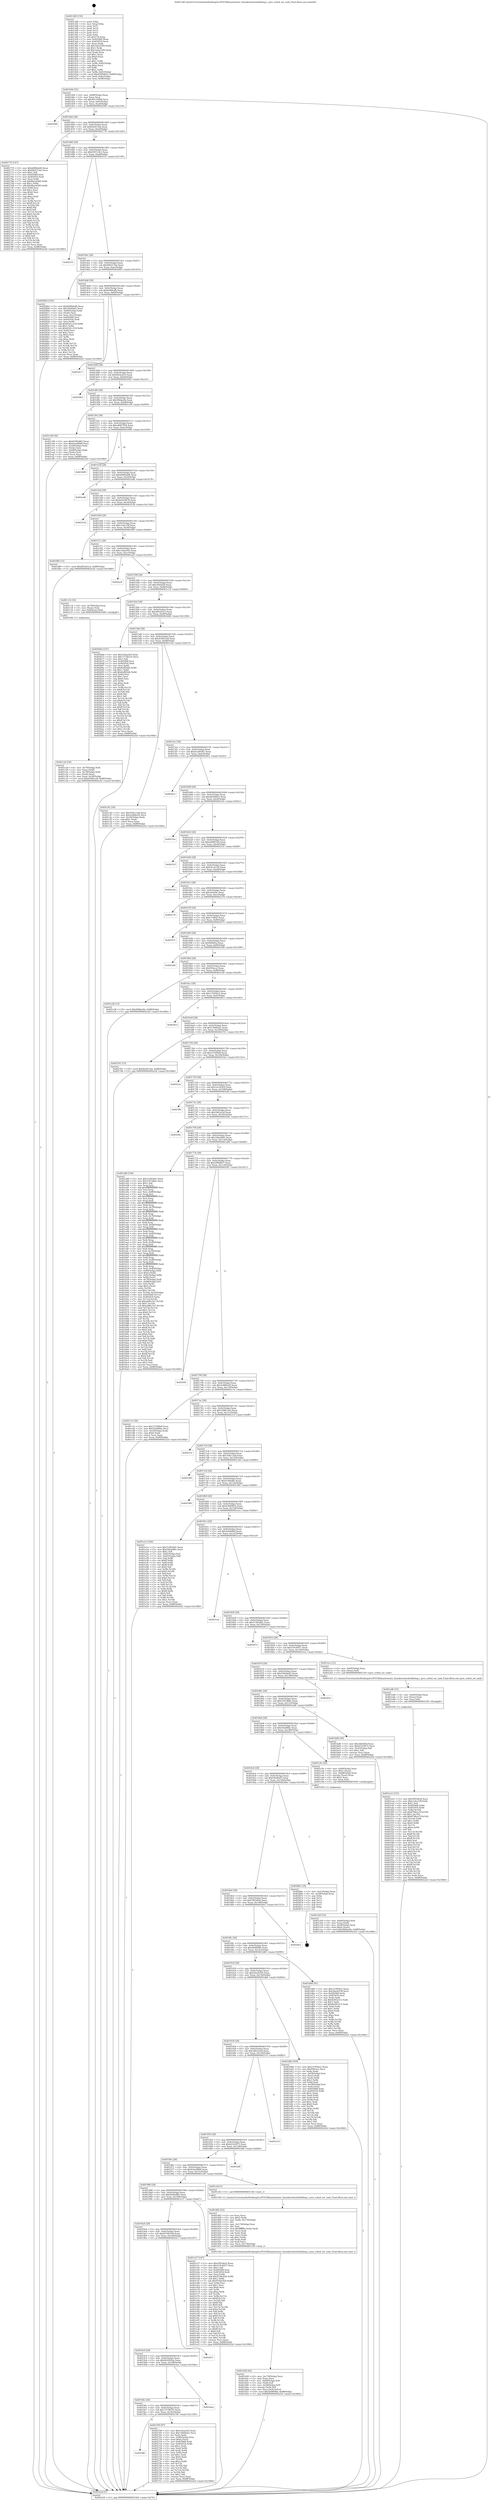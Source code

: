 digraph "0x4013d0" {
  label = "0x4013d0 (/mnt/c/Users/mathe/Desktop/tcc/POCII/binaries/extr_linuxkernelscheddebug.c_proc_sched_set_task_Final-ollvm.out::main(0))"
  labelloc = "t"
  node[shape=record]

  Entry [label="",width=0.3,height=0.3,shape=circle,fillcolor=black,style=filled]
  "0x401444" [label="{
     0x401444 [32]\l
     | [instrs]\l
     &nbsp;&nbsp;0x401444 \<+6\>: mov -0x88(%rbp),%eax\l
     &nbsp;&nbsp;0x40144a \<+2\>: mov %eax,%ecx\l
     &nbsp;&nbsp;0x40144c \<+6\>: sub $0x82e7d9b8,%ecx\l
     &nbsp;&nbsp;0x401452 \<+6\>: mov %eax,-0x9c(%rbp)\l
     &nbsp;&nbsp;0x401458 \<+6\>: mov %ecx,-0xa0(%rbp)\l
     &nbsp;&nbsp;0x40145e \<+6\>: je 000000000040290f \<main+0x153f\>\l
  }"]
  "0x40290f" [label="{
     0x40290f\l
  }", style=dashed]
  "0x401464" [label="{
     0x401464 [28]\l
     | [instrs]\l
     &nbsp;&nbsp;0x401464 \<+5\>: jmp 0000000000401469 \<main+0x99\>\l
     &nbsp;&nbsp;0x401469 \<+6\>: mov -0x9c(%rbp),%eax\l
     &nbsp;&nbsp;0x40146f \<+5\>: sub $0x82e813aa,%eax\l
     &nbsp;&nbsp;0x401474 \<+6\>: mov %eax,-0xa4(%rbp)\l
     &nbsp;&nbsp;0x40147a \<+6\>: je 0000000000402770 \<main+0x13a0\>\l
  }"]
  Exit [label="",width=0.3,height=0.3,shape=circle,fillcolor=black,style=filled,peripheries=2]
  "0x402770" [label="{
     0x402770 [147]\l
     | [instrs]\l
     &nbsp;&nbsp;0x402770 \<+5\>: mov $0xb080da06,%eax\l
     &nbsp;&nbsp;0x402775 \<+5\>: mov $0x840213dc,%ecx\l
     &nbsp;&nbsp;0x40277a \<+2\>: mov $0x1,%dl\l
     &nbsp;&nbsp;0x40277c \<+7\>: mov 0x405068,%esi\l
     &nbsp;&nbsp;0x402783 \<+7\>: mov 0x405054,%edi\l
     &nbsp;&nbsp;0x40278a \<+3\>: mov %esi,%r8d\l
     &nbsp;&nbsp;0x40278d \<+7\>: sub $0x8bac6589,%r8d\l
     &nbsp;&nbsp;0x402794 \<+4\>: sub $0x1,%r8d\l
     &nbsp;&nbsp;0x402798 \<+7\>: add $0x8bac6589,%r8d\l
     &nbsp;&nbsp;0x40279f \<+4\>: imul %r8d,%esi\l
     &nbsp;&nbsp;0x4027a3 \<+3\>: and $0x1,%esi\l
     &nbsp;&nbsp;0x4027a6 \<+3\>: cmp $0x0,%esi\l
     &nbsp;&nbsp;0x4027a9 \<+4\>: sete %r9b\l
     &nbsp;&nbsp;0x4027ad \<+3\>: cmp $0xa,%edi\l
     &nbsp;&nbsp;0x4027b0 \<+4\>: setl %r10b\l
     &nbsp;&nbsp;0x4027b4 \<+3\>: mov %r9b,%r11b\l
     &nbsp;&nbsp;0x4027b7 \<+4\>: xor $0xff,%r11b\l
     &nbsp;&nbsp;0x4027bb \<+3\>: mov %r10b,%bl\l
     &nbsp;&nbsp;0x4027be \<+3\>: xor $0xff,%bl\l
     &nbsp;&nbsp;0x4027c1 \<+3\>: xor $0x0,%dl\l
     &nbsp;&nbsp;0x4027c4 \<+3\>: mov %r11b,%r14b\l
     &nbsp;&nbsp;0x4027c7 \<+4\>: and $0x0,%r14b\l
     &nbsp;&nbsp;0x4027cb \<+3\>: and %dl,%r9b\l
     &nbsp;&nbsp;0x4027ce \<+3\>: mov %bl,%r15b\l
     &nbsp;&nbsp;0x4027d1 \<+4\>: and $0x0,%r15b\l
     &nbsp;&nbsp;0x4027d5 \<+3\>: and %dl,%r10b\l
     &nbsp;&nbsp;0x4027d8 \<+3\>: or %r9b,%r14b\l
     &nbsp;&nbsp;0x4027db \<+3\>: or %r10b,%r15b\l
     &nbsp;&nbsp;0x4027de \<+3\>: xor %r15b,%r14b\l
     &nbsp;&nbsp;0x4027e1 \<+3\>: or %bl,%r11b\l
     &nbsp;&nbsp;0x4027e4 \<+4\>: xor $0xff,%r11b\l
     &nbsp;&nbsp;0x4027e8 \<+3\>: or $0x0,%dl\l
     &nbsp;&nbsp;0x4027eb \<+3\>: and %dl,%r11b\l
     &nbsp;&nbsp;0x4027ee \<+3\>: or %r11b,%r14b\l
     &nbsp;&nbsp;0x4027f1 \<+4\>: test $0x1,%r14b\l
     &nbsp;&nbsp;0x4027f5 \<+3\>: cmovne %ecx,%eax\l
     &nbsp;&nbsp;0x4027f8 \<+6\>: mov %eax,-0x88(%rbp)\l
     &nbsp;&nbsp;0x4027fe \<+5\>: jmp 0000000000402a5d \<main+0x168d\>\l
  }"]
  "0x401480" [label="{
     0x401480 [28]\l
     | [instrs]\l
     &nbsp;&nbsp;0x401480 \<+5\>: jmp 0000000000401485 \<main+0xb5\>\l
     &nbsp;&nbsp;0x401485 \<+6\>: mov -0x9c(%rbp),%eax\l
     &nbsp;&nbsp;0x40148b \<+5\>: sub $0x8397e3c2,%eax\l
     &nbsp;&nbsp;0x401490 \<+6\>: mov %eax,-0xa8(%rbp)\l
     &nbsp;&nbsp;0x401496 \<+6\>: je 000000000040251f \<main+0x114f\>\l
  }"]
  "0x4019f8" [label="{
     0x4019f8\l
  }", style=dashed]
  "0x40251f" [label="{
     0x40251f\l
  }", style=dashed]
  "0x40149c" [label="{
     0x40149c [28]\l
     | [instrs]\l
     &nbsp;&nbsp;0x40149c \<+5\>: jmp 00000000004014a1 \<main+0xd1\>\l
     &nbsp;&nbsp;0x4014a1 \<+6\>: mov -0x9c(%rbp),%eax\l
     &nbsp;&nbsp;0x4014a7 \<+5\>: sub $0x840213dc,%eax\l
     &nbsp;&nbsp;0x4014ac \<+6\>: mov %eax,-0xac(%rbp)\l
     &nbsp;&nbsp;0x4014b2 \<+6\>: je 0000000000402803 \<main+0x1433\>\l
  }"]
  "0x402700" [label="{
     0x402700 [97]\l
     | [instrs]\l
     &nbsp;&nbsp;0x402700 \<+5\>: mov $0xc54aa543,%eax\l
     &nbsp;&nbsp;0x402705 \<+5\>: mov $0x13b66ab1,%ecx\l
     &nbsp;&nbsp;0x40270a \<+2\>: xor %edx,%edx\l
     &nbsp;&nbsp;0x40270c \<+4\>: mov -0x80(%rbp),%rsi\l
     &nbsp;&nbsp;0x402710 \<+6\>: movl $0x0,(%rsi)\l
     &nbsp;&nbsp;0x402716 \<+7\>: mov 0x405068,%edi\l
     &nbsp;&nbsp;0x40271d \<+8\>: mov 0x405054,%r8d\l
     &nbsp;&nbsp;0x402725 \<+3\>: sub $0x1,%edx\l
     &nbsp;&nbsp;0x402728 \<+3\>: mov %edi,%r9d\l
     &nbsp;&nbsp;0x40272b \<+3\>: add %edx,%r9d\l
     &nbsp;&nbsp;0x40272e \<+4\>: imul %r9d,%edi\l
     &nbsp;&nbsp;0x402732 \<+3\>: and $0x1,%edi\l
     &nbsp;&nbsp;0x402735 \<+3\>: cmp $0x0,%edi\l
     &nbsp;&nbsp;0x402738 \<+4\>: sete %r10b\l
     &nbsp;&nbsp;0x40273c \<+4\>: cmp $0xa,%r8d\l
     &nbsp;&nbsp;0x402740 \<+4\>: setl %r11b\l
     &nbsp;&nbsp;0x402744 \<+3\>: mov %r10b,%bl\l
     &nbsp;&nbsp;0x402747 \<+3\>: and %r11b,%bl\l
     &nbsp;&nbsp;0x40274a \<+3\>: xor %r11b,%r10b\l
     &nbsp;&nbsp;0x40274d \<+3\>: or %r10b,%bl\l
     &nbsp;&nbsp;0x402750 \<+3\>: test $0x1,%bl\l
     &nbsp;&nbsp;0x402753 \<+3\>: cmovne %ecx,%eax\l
     &nbsp;&nbsp;0x402756 \<+6\>: mov %eax,-0x88(%rbp)\l
     &nbsp;&nbsp;0x40275c \<+5\>: jmp 0000000000402a5d \<main+0x168d\>\l
  }"]
  "0x402803" [label="{
     0x402803 [105]\l
     | [instrs]\l
     &nbsp;&nbsp;0x402803 \<+5\>: mov $0xb080da06,%eax\l
     &nbsp;&nbsp;0x402808 \<+5\>: mov $0x59ef0a65,%ecx\l
     &nbsp;&nbsp;0x40280d \<+4\>: mov -0x80(%rbp),%rdx\l
     &nbsp;&nbsp;0x402811 \<+2\>: mov (%rdx),%esi\l
     &nbsp;&nbsp;0x402813 \<+3\>: mov %esi,-0x2c(%rbp)\l
     &nbsp;&nbsp;0x402816 \<+7\>: mov 0x405068,%esi\l
     &nbsp;&nbsp;0x40281d \<+7\>: mov 0x405054,%edi\l
     &nbsp;&nbsp;0x402824 \<+3\>: mov %esi,%r8d\l
     &nbsp;&nbsp;0x402827 \<+7\>: add $0xb541c318,%r8d\l
     &nbsp;&nbsp;0x40282e \<+4\>: sub $0x1,%r8d\l
     &nbsp;&nbsp;0x402832 \<+7\>: sub $0xb541c318,%r8d\l
     &nbsp;&nbsp;0x402839 \<+4\>: imul %r8d,%esi\l
     &nbsp;&nbsp;0x40283d \<+3\>: and $0x1,%esi\l
     &nbsp;&nbsp;0x402840 \<+3\>: cmp $0x0,%esi\l
     &nbsp;&nbsp;0x402843 \<+4\>: sete %r9b\l
     &nbsp;&nbsp;0x402847 \<+3\>: cmp $0xa,%edi\l
     &nbsp;&nbsp;0x40284a \<+4\>: setl %r10b\l
     &nbsp;&nbsp;0x40284e \<+3\>: mov %r9b,%r11b\l
     &nbsp;&nbsp;0x402851 \<+3\>: and %r10b,%r11b\l
     &nbsp;&nbsp;0x402854 \<+3\>: xor %r10b,%r9b\l
     &nbsp;&nbsp;0x402857 \<+3\>: or %r9b,%r11b\l
     &nbsp;&nbsp;0x40285a \<+4\>: test $0x1,%r11b\l
     &nbsp;&nbsp;0x40285e \<+3\>: cmovne %ecx,%eax\l
     &nbsp;&nbsp;0x402861 \<+6\>: mov %eax,-0x88(%rbp)\l
     &nbsp;&nbsp;0x402867 \<+5\>: jmp 0000000000402a5d \<main+0x168d\>\l
  }"]
  "0x4014b8" [label="{
     0x4014b8 [28]\l
     | [instrs]\l
     &nbsp;&nbsp;0x4014b8 \<+5\>: jmp 00000000004014bd \<main+0xed\>\l
     &nbsp;&nbsp;0x4014bd \<+6\>: mov -0x9c(%rbp),%eax\l
     &nbsp;&nbsp;0x4014c3 \<+5\>: sub $0x8c8b6afb,%eax\l
     &nbsp;&nbsp;0x4014c8 \<+6\>: mov %eax,-0xb0(%rbp)\l
     &nbsp;&nbsp;0x4014ce \<+6\>: je 0000000000402417 \<main+0x1047\>\l
  }"]
  "0x4019dc" [label="{
     0x4019dc [28]\l
     | [instrs]\l
     &nbsp;&nbsp;0x4019dc \<+5\>: jmp 00000000004019e1 \<main+0x611\>\l
     &nbsp;&nbsp;0x4019e1 \<+6\>: mov -0x9c(%rbp),%eax\l
     &nbsp;&nbsp;0x4019e7 \<+5\>: sub $0x72738235,%eax\l
     &nbsp;&nbsp;0x4019ec \<+6\>: mov %eax,-0x16c(%rbp)\l
     &nbsp;&nbsp;0x4019f2 \<+6\>: je 0000000000402700 \<main+0x1330\>\l
  }"]
  "0x402417" [label="{
     0x402417\l
  }", style=dashed]
  "0x4014d4" [label="{
     0x4014d4 [28]\l
     | [instrs]\l
     &nbsp;&nbsp;0x4014d4 \<+5\>: jmp 00000000004014d9 \<main+0x109\>\l
     &nbsp;&nbsp;0x4014d9 \<+6\>: mov -0x9c(%rbp),%eax\l
     &nbsp;&nbsp;0x4014df \<+5\>: sub $0x90cbcd33,%eax\l
     &nbsp;&nbsp;0x4014e4 \<+6\>: mov %eax,-0xb4(%rbp)\l
     &nbsp;&nbsp;0x4014ea \<+6\>: je 00000000004020b3 \<main+0xce3\>\l
  }"]
  "0x4024aa" [label="{
     0x4024aa\l
  }", style=dashed]
  "0x4020b3" [label="{
     0x4020b3\l
  }", style=dashed]
  "0x4014f0" [label="{
     0x4014f0 [28]\l
     | [instrs]\l
     &nbsp;&nbsp;0x4014f0 \<+5\>: jmp 00000000004014f5 \<main+0x125\>\l
     &nbsp;&nbsp;0x4014f5 \<+6\>: mov -0x9c(%rbp),%eax\l
     &nbsp;&nbsp;0x4014fb \<+5\>: sub $0x94fdae9a,%eax\l
     &nbsp;&nbsp;0x401500 \<+6\>: mov %eax,-0xb8(%rbp)\l
     &nbsp;&nbsp;0x401506 \<+6\>: je 0000000000401cd9 \<main+0x909\>\l
  }"]
  "0x4019c0" [label="{
     0x4019c0 [28]\l
     | [instrs]\l
     &nbsp;&nbsp;0x4019c0 \<+5\>: jmp 00000000004019c5 \<main+0x5f5\>\l
     &nbsp;&nbsp;0x4019c5 \<+6\>: mov -0x9c(%rbp),%eax\l
     &nbsp;&nbsp;0x4019cb \<+5\>: sub $0x6b2092da,%eax\l
     &nbsp;&nbsp;0x4019d0 \<+6\>: mov %eax,-0x168(%rbp)\l
     &nbsp;&nbsp;0x4019d6 \<+6\>: je 00000000004024aa \<main+0x10da\>\l
  }"]
  "0x401cd9" [label="{
     0x401cd9 [36]\l
     | [instrs]\l
     &nbsp;&nbsp;0x401cd9 \<+5\>: mov $0x6508a882,%eax\l
     &nbsp;&nbsp;0x401cde \<+5\>: mov $0x63ae80b8,%ecx\l
     &nbsp;&nbsp;0x401ce3 \<+4\>: mov -0x58(%rbp),%rdx\l
     &nbsp;&nbsp;0x401ce7 \<+2\>: mov (%rdx),%esi\l
     &nbsp;&nbsp;0x401ce9 \<+4\>: mov -0x68(%rbp),%rdx\l
     &nbsp;&nbsp;0x401ced \<+2\>: cmp (%rdx),%esi\l
     &nbsp;&nbsp;0x401cef \<+3\>: cmovl %ecx,%eax\l
     &nbsp;&nbsp;0x401cf2 \<+6\>: mov %eax,-0x88(%rbp)\l
     &nbsp;&nbsp;0x401cf8 \<+5\>: jmp 0000000000402a5d \<main+0x168d\>\l
  }"]
  "0x40150c" [label="{
     0x40150c [28]\l
     | [instrs]\l
     &nbsp;&nbsp;0x40150c \<+5\>: jmp 0000000000401511 \<main+0x141\>\l
     &nbsp;&nbsp;0x401511 \<+6\>: mov -0x9c(%rbp),%eax\l
     &nbsp;&nbsp;0x401517 \<+5\>: sub $0xa4687954,%eax\l
     &nbsp;&nbsp;0x40151c \<+6\>: mov %eax,-0xbc(%rbp)\l
     &nbsp;&nbsp;0x401522 \<+6\>: je 0000000000402408 \<main+0x1038\>\l
  }"]
  "0x4029c7" [label="{
     0x4029c7\l
  }", style=dashed]
  "0x402408" [label="{
     0x402408\l
  }", style=dashed]
  "0x401528" [label="{
     0x401528 [28]\l
     | [instrs]\l
     &nbsp;&nbsp;0x401528 \<+5\>: jmp 000000000040152d \<main+0x15d\>\l
     &nbsp;&nbsp;0x40152d \<+6\>: mov -0x9c(%rbp),%eax\l
     &nbsp;&nbsp;0x401533 \<+5\>: sub $0xb080da06,%eax\l
     &nbsp;&nbsp;0x401538 \<+6\>: mov %eax,-0xc0(%rbp)\l
     &nbsp;&nbsp;0x40153e \<+6\>: je 0000000000402a48 \<main+0x1678\>\l
  }"]
  "0x401ee5" [label="{
     0x401ee5 [155]\l
     | [instrs]\l
     &nbsp;&nbsp;0x401ee5 \<+5\>: mov $0x59f1b6c6,%ecx\l
     &nbsp;&nbsp;0x401eea \<+5\>: mov $0xc1dce19f,%edx\l
     &nbsp;&nbsp;0x401eef \<+3\>: mov $0x1,%sil\l
     &nbsp;&nbsp;0x401ef2 \<+8\>: mov 0x405068,%r8d\l
     &nbsp;&nbsp;0x401efa \<+8\>: mov 0x405054,%r9d\l
     &nbsp;&nbsp;0x401f02 \<+3\>: mov %r8d,%r10d\l
     &nbsp;&nbsp;0x401f05 \<+7\>: sub $0x8796ca7f,%r10d\l
     &nbsp;&nbsp;0x401f0c \<+4\>: sub $0x1,%r10d\l
     &nbsp;&nbsp;0x401f10 \<+7\>: add $0x8796ca7f,%r10d\l
     &nbsp;&nbsp;0x401f17 \<+4\>: imul %r10d,%r8d\l
     &nbsp;&nbsp;0x401f1b \<+4\>: and $0x1,%r8d\l
     &nbsp;&nbsp;0x401f1f \<+4\>: cmp $0x0,%r8d\l
     &nbsp;&nbsp;0x401f23 \<+4\>: sete %r11b\l
     &nbsp;&nbsp;0x401f27 \<+4\>: cmp $0xa,%r9d\l
     &nbsp;&nbsp;0x401f2b \<+3\>: setl %bl\l
     &nbsp;&nbsp;0x401f2e \<+3\>: mov %r11b,%r14b\l
     &nbsp;&nbsp;0x401f31 \<+4\>: xor $0xff,%r14b\l
     &nbsp;&nbsp;0x401f35 \<+3\>: mov %bl,%r15b\l
     &nbsp;&nbsp;0x401f38 \<+4\>: xor $0xff,%r15b\l
     &nbsp;&nbsp;0x401f3c \<+4\>: xor $0x0,%sil\l
     &nbsp;&nbsp;0x401f40 \<+3\>: mov %r14b,%r12b\l
     &nbsp;&nbsp;0x401f43 \<+4\>: and $0x0,%r12b\l
     &nbsp;&nbsp;0x401f47 \<+3\>: and %sil,%r11b\l
     &nbsp;&nbsp;0x401f4a \<+3\>: mov %r15b,%r13b\l
     &nbsp;&nbsp;0x401f4d \<+4\>: and $0x0,%r13b\l
     &nbsp;&nbsp;0x401f51 \<+3\>: and %sil,%bl\l
     &nbsp;&nbsp;0x401f54 \<+3\>: or %r11b,%r12b\l
     &nbsp;&nbsp;0x401f57 \<+3\>: or %bl,%r13b\l
     &nbsp;&nbsp;0x401f5a \<+3\>: xor %r13b,%r12b\l
     &nbsp;&nbsp;0x401f5d \<+3\>: or %r15b,%r14b\l
     &nbsp;&nbsp;0x401f60 \<+4\>: xor $0xff,%r14b\l
     &nbsp;&nbsp;0x401f64 \<+4\>: or $0x0,%sil\l
     &nbsp;&nbsp;0x401f68 \<+3\>: and %sil,%r14b\l
     &nbsp;&nbsp;0x401f6b \<+3\>: or %r14b,%r12b\l
     &nbsp;&nbsp;0x401f6e \<+4\>: test $0x1,%r12b\l
     &nbsp;&nbsp;0x401f72 \<+3\>: cmovne %edx,%ecx\l
     &nbsp;&nbsp;0x401f75 \<+6\>: mov %ecx,-0x88(%rbp)\l
     &nbsp;&nbsp;0x401f7b \<+5\>: jmp 0000000000402a5d \<main+0x168d\>\l
  }"]
  "0x402a48" [label="{
     0x402a48\l
  }", style=dashed]
  "0x401544" [label="{
     0x401544 [28]\l
     | [instrs]\l
     &nbsp;&nbsp;0x401544 \<+5\>: jmp 0000000000401549 \<main+0x179\>\l
     &nbsp;&nbsp;0x401549 \<+6\>: mov -0x9c(%rbp),%eax\l
     &nbsp;&nbsp;0x40154f \<+5\>: sub $0xbe816b70,%eax\l
     &nbsp;&nbsp;0x401554 \<+6\>: mov %eax,-0xc4(%rbp)\l
     &nbsp;&nbsp;0x40155a \<+6\>: je 000000000040253d \<main+0x116d\>\l
  }"]
  "0x401ed6" [label="{
     0x401ed6 [15]\l
     | [instrs]\l
     &nbsp;&nbsp;0x401ed6 \<+4\>: mov -0x60(%rbp),%rax\l
     &nbsp;&nbsp;0x401eda \<+3\>: mov (%rax),%rax\l
     &nbsp;&nbsp;0x401edd \<+3\>: mov %rax,%rdi\l
     &nbsp;&nbsp;0x401ee0 \<+5\>: call 0000000000401030 \<free@plt\>\l
     | [calls]\l
     &nbsp;&nbsp;0x401030 \{1\} (unknown)\l
  }"]
  "0x40253d" [label="{
     0x40253d\l
  }", style=dashed]
  "0x401560" [label="{
     0x401560 [28]\l
     | [instrs]\l
     &nbsp;&nbsp;0x401560 \<+5\>: jmp 0000000000401565 \<main+0x195\>\l
     &nbsp;&nbsp;0x401565 \<+6\>: mov -0x9c(%rbp),%eax\l
     &nbsp;&nbsp;0x40156b \<+5\>: sub $0xc1dce19f,%eax\l
     &nbsp;&nbsp;0x401570 \<+6\>: mov %eax,-0xc8(%rbp)\l
     &nbsp;&nbsp;0x401576 \<+6\>: je 0000000000401f80 \<main+0xbb0\>\l
  }"]
  "0x4019a4" [label="{
     0x4019a4 [28]\l
     | [instrs]\l
     &nbsp;&nbsp;0x4019a4 \<+5\>: jmp 00000000004019a9 \<main+0x5d9\>\l
     &nbsp;&nbsp;0x4019a9 \<+6\>: mov -0x9c(%rbp),%eax\l
     &nbsp;&nbsp;0x4019af \<+5\>: sub $0x653901d4,%eax\l
     &nbsp;&nbsp;0x4019b4 \<+6\>: mov %eax,-0x164(%rbp)\l
     &nbsp;&nbsp;0x4019ba \<+6\>: je 00000000004029c7 \<main+0x15f7\>\l
  }"]
  "0x401f80" [label="{
     0x401f80 [15]\l
     | [instrs]\l
     &nbsp;&nbsp;0x401f80 \<+10\>: movl $0xd05eb5c2,-0x88(%rbp)\l
     &nbsp;&nbsp;0x401f8a \<+5\>: jmp 0000000000402a5d \<main+0x168d\>\l
  }"]
  "0x40157c" [label="{
     0x40157c [28]\l
     | [instrs]\l
     &nbsp;&nbsp;0x40157c \<+5\>: jmp 0000000000401581 \<main+0x1b1\>\l
     &nbsp;&nbsp;0x401581 \<+6\>: mov -0x9c(%rbp),%eax\l
     &nbsp;&nbsp;0x401587 \<+5\>: sub $0xc54aa543,%eax\l
     &nbsp;&nbsp;0x40158c \<+6\>: mov %eax,-0xcc(%rbp)\l
     &nbsp;&nbsp;0x401592 \<+6\>: je 0000000000402a2f \<main+0x165f\>\l
  }"]
  "0x401e37" [label="{
     0x401e37 [147]\l
     | [instrs]\l
     &nbsp;&nbsp;0x401e37 \<+5\>: mov $0x59f1b6c6,%eax\l
     &nbsp;&nbsp;0x401e3c \<+5\>: mov $0x519c4957,%ecx\l
     &nbsp;&nbsp;0x401e41 \<+2\>: mov $0x1,%dl\l
     &nbsp;&nbsp;0x401e43 \<+7\>: mov 0x405068,%esi\l
     &nbsp;&nbsp;0x401e4a \<+7\>: mov 0x405054,%edi\l
     &nbsp;&nbsp;0x401e51 \<+3\>: mov %esi,%r8d\l
     &nbsp;&nbsp;0x401e54 \<+7\>: add $0x97ddc45b,%r8d\l
     &nbsp;&nbsp;0x401e5b \<+4\>: sub $0x1,%r8d\l
     &nbsp;&nbsp;0x401e5f \<+7\>: sub $0x97ddc45b,%r8d\l
     &nbsp;&nbsp;0x401e66 \<+4\>: imul %r8d,%esi\l
     &nbsp;&nbsp;0x401e6a \<+3\>: and $0x1,%esi\l
     &nbsp;&nbsp;0x401e6d \<+3\>: cmp $0x0,%esi\l
     &nbsp;&nbsp;0x401e70 \<+4\>: sete %r9b\l
     &nbsp;&nbsp;0x401e74 \<+3\>: cmp $0xa,%edi\l
     &nbsp;&nbsp;0x401e77 \<+4\>: setl %r10b\l
     &nbsp;&nbsp;0x401e7b \<+3\>: mov %r9b,%r11b\l
     &nbsp;&nbsp;0x401e7e \<+4\>: xor $0xff,%r11b\l
     &nbsp;&nbsp;0x401e82 \<+3\>: mov %r10b,%bl\l
     &nbsp;&nbsp;0x401e85 \<+3\>: xor $0xff,%bl\l
     &nbsp;&nbsp;0x401e88 \<+3\>: xor $0x0,%dl\l
     &nbsp;&nbsp;0x401e8b \<+3\>: mov %r11b,%r14b\l
     &nbsp;&nbsp;0x401e8e \<+4\>: and $0x0,%r14b\l
     &nbsp;&nbsp;0x401e92 \<+3\>: and %dl,%r9b\l
     &nbsp;&nbsp;0x401e95 \<+3\>: mov %bl,%r15b\l
     &nbsp;&nbsp;0x401e98 \<+4\>: and $0x0,%r15b\l
     &nbsp;&nbsp;0x401e9c \<+3\>: and %dl,%r10b\l
     &nbsp;&nbsp;0x401e9f \<+3\>: or %r9b,%r14b\l
     &nbsp;&nbsp;0x401ea2 \<+3\>: or %r10b,%r15b\l
     &nbsp;&nbsp;0x401ea5 \<+3\>: xor %r15b,%r14b\l
     &nbsp;&nbsp;0x401ea8 \<+3\>: or %bl,%r11b\l
     &nbsp;&nbsp;0x401eab \<+4\>: xor $0xff,%r11b\l
     &nbsp;&nbsp;0x401eaf \<+3\>: or $0x0,%dl\l
     &nbsp;&nbsp;0x401eb2 \<+3\>: and %dl,%r11b\l
     &nbsp;&nbsp;0x401eb5 \<+3\>: or %r11b,%r14b\l
     &nbsp;&nbsp;0x401eb8 \<+4\>: test $0x1,%r14b\l
     &nbsp;&nbsp;0x401ebc \<+3\>: cmovne %ecx,%eax\l
     &nbsp;&nbsp;0x401ebf \<+6\>: mov %eax,-0x88(%rbp)\l
     &nbsp;&nbsp;0x401ec5 \<+5\>: jmp 0000000000402a5d \<main+0x168d\>\l
  }"]
  "0x402a2f" [label="{
     0x402a2f\l
  }", style=dashed]
  "0x401598" [label="{
     0x401598 [28]\l
     | [instrs]\l
     &nbsp;&nbsp;0x401598 \<+5\>: jmp 000000000040159d \<main+0x1cd\>\l
     &nbsp;&nbsp;0x40159d \<+6\>: mov -0x9c(%rbp),%eax\l
     &nbsp;&nbsp;0x4015a3 \<+5\>: sub $0xcfdebf28,%eax\l
     &nbsp;&nbsp;0x4015a8 \<+6\>: mov %eax,-0xd0(%rbp)\l
     &nbsp;&nbsp;0x4015ae \<+6\>: je 0000000000401c14 \<main+0x844\>\l
  }"]
  "0x401d36" [label="{
     0x401d36 [42]\l
     | [instrs]\l
     &nbsp;&nbsp;0x401d36 \<+6\>: mov -0x178(%rbp),%ecx\l
     &nbsp;&nbsp;0x401d3c \<+3\>: imul %eax,%ecx\l
     &nbsp;&nbsp;0x401d3f \<+4\>: mov -0x60(%rbp),%r8\l
     &nbsp;&nbsp;0x401d43 \<+3\>: mov (%r8),%r8\l
     &nbsp;&nbsp;0x401d46 \<+4\>: mov -0x58(%rbp),%r9\l
     &nbsp;&nbsp;0x401d4a \<+3\>: movslq (%r9),%r9\l
     &nbsp;&nbsp;0x401d4d \<+4\>: mov %ecx,(%r8,%r9,4)\l
     &nbsp;&nbsp;0x401d51 \<+10\>: movl $0x5b0f69b6,-0x88(%rbp)\l
     &nbsp;&nbsp;0x401d5b \<+5\>: jmp 0000000000402a5d \<main+0x168d\>\l
  }"]
  "0x401c14" [label="{
     0x401c14 [16]\l
     | [instrs]\l
     &nbsp;&nbsp;0x401c14 \<+4\>: mov -0x78(%rbp),%rax\l
     &nbsp;&nbsp;0x401c18 \<+3\>: mov (%rax),%rax\l
     &nbsp;&nbsp;0x401c1b \<+4\>: mov 0x8(%rax),%rdi\l
     &nbsp;&nbsp;0x401c1f \<+5\>: call 0000000000401060 \<atoi@plt\>\l
     | [calls]\l
     &nbsp;&nbsp;0x401060 \{1\} (unknown)\l
  }"]
  "0x4015b4" [label="{
     0x4015b4 [28]\l
     | [instrs]\l
     &nbsp;&nbsp;0x4015b4 \<+5\>: jmp 00000000004015b9 \<main+0x1e9\>\l
     &nbsp;&nbsp;0x4015b9 \<+6\>: mov -0x9c(%rbp),%eax\l
     &nbsp;&nbsp;0x4015bf \<+5\>: sub $0xd05eb5c2,%eax\l
     &nbsp;&nbsp;0x4015c4 \<+6\>: mov %eax,-0xd4(%rbp)\l
     &nbsp;&nbsp;0x4015ca \<+6\>: je 000000000040266d \<main+0x129d\>\l
  }"]
  "0x401d02" [label="{
     0x401d02 [52]\l
     | [instrs]\l
     &nbsp;&nbsp;0x401d02 \<+2\>: xor %ecx,%ecx\l
     &nbsp;&nbsp;0x401d04 \<+5\>: mov $0x2,%edx\l
     &nbsp;&nbsp;0x401d09 \<+6\>: mov %edx,-0x174(%rbp)\l
     &nbsp;&nbsp;0x401d0f \<+1\>: cltd\l
     &nbsp;&nbsp;0x401d10 \<+6\>: mov -0x174(%rbp),%esi\l
     &nbsp;&nbsp;0x401d16 \<+2\>: idiv %esi\l
     &nbsp;&nbsp;0x401d18 \<+6\>: imul $0xfffffffe,%edx,%edx\l
     &nbsp;&nbsp;0x401d1e \<+2\>: mov %ecx,%edi\l
     &nbsp;&nbsp;0x401d20 \<+2\>: sub %edx,%edi\l
     &nbsp;&nbsp;0x401d22 \<+2\>: mov %ecx,%edx\l
     &nbsp;&nbsp;0x401d24 \<+3\>: sub $0x1,%edx\l
     &nbsp;&nbsp;0x401d27 \<+2\>: add %edx,%edi\l
     &nbsp;&nbsp;0x401d29 \<+2\>: sub %edi,%ecx\l
     &nbsp;&nbsp;0x401d2b \<+6\>: mov %ecx,-0x178(%rbp)\l
     &nbsp;&nbsp;0x401d31 \<+5\>: call 0000000000401160 \<next_i\>\l
     | [calls]\l
     &nbsp;&nbsp;0x401160 \{1\} (/mnt/c/Users/mathe/Desktop/tcc/POCII/binaries/extr_linuxkernelscheddebug.c_proc_sched_set_task_Final-ollvm.out::next_i)\l
  }"]
  "0x40266d" [label="{
     0x40266d [147]\l
     | [instrs]\l
     &nbsp;&nbsp;0x40266d \<+5\>: mov $0xc54aa543,%eax\l
     &nbsp;&nbsp;0x402672 \<+5\>: mov $0x72738235,%ecx\l
     &nbsp;&nbsp;0x402677 \<+2\>: mov $0x1,%dl\l
     &nbsp;&nbsp;0x402679 \<+7\>: mov 0x405068,%esi\l
     &nbsp;&nbsp;0x402680 \<+7\>: mov 0x405054,%edi\l
     &nbsp;&nbsp;0x402687 \<+3\>: mov %esi,%r8d\l
     &nbsp;&nbsp;0x40268a \<+7\>: sub $0x6eff20d4,%r8d\l
     &nbsp;&nbsp;0x402691 \<+4\>: sub $0x1,%r8d\l
     &nbsp;&nbsp;0x402695 \<+7\>: add $0x6eff20d4,%r8d\l
     &nbsp;&nbsp;0x40269c \<+4\>: imul %r8d,%esi\l
     &nbsp;&nbsp;0x4026a0 \<+3\>: and $0x1,%esi\l
     &nbsp;&nbsp;0x4026a3 \<+3\>: cmp $0x0,%esi\l
     &nbsp;&nbsp;0x4026a6 \<+4\>: sete %r9b\l
     &nbsp;&nbsp;0x4026aa \<+3\>: cmp $0xa,%edi\l
     &nbsp;&nbsp;0x4026ad \<+4\>: setl %r10b\l
     &nbsp;&nbsp;0x4026b1 \<+3\>: mov %r9b,%r11b\l
     &nbsp;&nbsp;0x4026b4 \<+4\>: xor $0xff,%r11b\l
     &nbsp;&nbsp;0x4026b8 \<+3\>: mov %r10b,%bl\l
     &nbsp;&nbsp;0x4026bb \<+3\>: xor $0xff,%bl\l
     &nbsp;&nbsp;0x4026be \<+3\>: xor $0x1,%dl\l
     &nbsp;&nbsp;0x4026c1 \<+3\>: mov %r11b,%r14b\l
     &nbsp;&nbsp;0x4026c4 \<+4\>: and $0xff,%r14b\l
     &nbsp;&nbsp;0x4026c8 \<+3\>: and %dl,%r9b\l
     &nbsp;&nbsp;0x4026cb \<+3\>: mov %bl,%r15b\l
     &nbsp;&nbsp;0x4026ce \<+4\>: and $0xff,%r15b\l
     &nbsp;&nbsp;0x4026d2 \<+3\>: and %dl,%r10b\l
     &nbsp;&nbsp;0x4026d5 \<+3\>: or %r9b,%r14b\l
     &nbsp;&nbsp;0x4026d8 \<+3\>: or %r10b,%r15b\l
     &nbsp;&nbsp;0x4026db \<+3\>: xor %r15b,%r14b\l
     &nbsp;&nbsp;0x4026de \<+3\>: or %bl,%r11b\l
     &nbsp;&nbsp;0x4026e1 \<+4\>: xor $0xff,%r11b\l
     &nbsp;&nbsp;0x4026e5 \<+3\>: or $0x1,%dl\l
     &nbsp;&nbsp;0x4026e8 \<+3\>: and %dl,%r11b\l
     &nbsp;&nbsp;0x4026eb \<+3\>: or %r11b,%r14b\l
     &nbsp;&nbsp;0x4026ee \<+4\>: test $0x1,%r14b\l
     &nbsp;&nbsp;0x4026f2 \<+3\>: cmovne %ecx,%eax\l
     &nbsp;&nbsp;0x4026f5 \<+6\>: mov %eax,-0x88(%rbp)\l
     &nbsp;&nbsp;0x4026fb \<+5\>: jmp 0000000000402a5d \<main+0x168d\>\l
  }"]
  "0x4015d0" [label="{
     0x4015d0 [28]\l
     | [instrs]\l
     &nbsp;&nbsp;0x4015d0 \<+5\>: jmp 00000000004015d5 \<main+0x205\>\l
     &nbsp;&nbsp;0x4015d5 \<+6\>: mov -0x9c(%rbp),%eax\l
     &nbsp;&nbsp;0x4015db \<+5\>: sub $0xd1085ce8,%eax\l
     &nbsp;&nbsp;0x4015e0 \<+6\>: mov %eax,-0xd8(%rbp)\l
     &nbsp;&nbsp;0x4015e6 \<+6\>: je 0000000000401c42 \<main+0x872\>\l
  }"]
  "0x401988" [label="{
     0x401988 [28]\l
     | [instrs]\l
     &nbsp;&nbsp;0x401988 \<+5\>: jmp 000000000040198d \<main+0x5bd\>\l
     &nbsp;&nbsp;0x40198d \<+6\>: mov -0x9c(%rbp),%eax\l
     &nbsp;&nbsp;0x401993 \<+5\>: sub $0x6508a882,%eax\l
     &nbsp;&nbsp;0x401998 \<+6\>: mov %eax,-0x160(%rbp)\l
     &nbsp;&nbsp;0x40199e \<+6\>: je 0000000000401e37 \<main+0xa67\>\l
  }"]
  "0x401c42" [label="{
     0x401c42 [30]\l
     | [instrs]\l
     &nbsp;&nbsp;0x401c42 \<+5\>: mov $0x358c13a8,%eax\l
     &nbsp;&nbsp;0x401c47 \<+5\>: mov $0x2e486e50,%ecx\l
     &nbsp;&nbsp;0x401c4c \<+3\>: mov -0x34(%rbp),%edx\l
     &nbsp;&nbsp;0x401c4f \<+3\>: cmp $0x1,%edx\l
     &nbsp;&nbsp;0x401c52 \<+3\>: cmovl %ecx,%eax\l
     &nbsp;&nbsp;0x401c55 \<+6\>: mov %eax,-0x88(%rbp)\l
     &nbsp;&nbsp;0x401c5b \<+5\>: jmp 0000000000402a5d \<main+0x168d\>\l
  }"]
  "0x4015ec" [label="{
     0x4015ec [28]\l
     | [instrs]\l
     &nbsp;&nbsp;0x4015ec \<+5\>: jmp 00000000004015f1 \<main+0x221\>\l
     &nbsp;&nbsp;0x4015f1 \<+6\>: mov -0x9c(%rbp),%eax\l
     &nbsp;&nbsp;0x4015f7 \<+5\>: sub $0xd1a60341,%eax\l
     &nbsp;&nbsp;0x4015fc \<+6\>: mov %eax,-0xdc(%rbp)\l
     &nbsp;&nbsp;0x401602 \<+6\>: je 00000000004020c2 \<main+0xcf2\>\l
  }"]
  "0x401cfd" [label="{
     0x401cfd [5]\l
     | [instrs]\l
     &nbsp;&nbsp;0x401cfd \<+5\>: call 0000000000401160 \<next_i\>\l
     | [calls]\l
     &nbsp;&nbsp;0x401160 \{1\} (/mnt/c/Users/mathe/Desktop/tcc/POCII/binaries/extr_linuxkernelscheddebug.c_proc_sched_set_task_Final-ollvm.out::next_i)\l
  }"]
  "0x4020c2" [label="{
     0x4020c2\l
  }", style=dashed]
  "0x401608" [label="{
     0x401608 [28]\l
     | [instrs]\l
     &nbsp;&nbsp;0x401608 \<+5\>: jmp 000000000040160d \<main+0x23d\>\l
     &nbsp;&nbsp;0x40160d \<+6\>: mov -0x9c(%rbp),%eax\l
     &nbsp;&nbsp;0x401613 \<+5\>: sub $0xddc9d6e5,%eax\l
     &nbsp;&nbsp;0x401618 \<+6\>: mov %eax,-0xe0(%rbp)\l
     &nbsp;&nbsp;0x40161e \<+6\>: je 000000000040232e \<main+0xf5e\>\l
  }"]
  "0x40196c" [label="{
     0x40196c [28]\l
     | [instrs]\l
     &nbsp;&nbsp;0x40196c \<+5\>: jmp 0000000000401971 \<main+0x5a1\>\l
     &nbsp;&nbsp;0x401971 \<+6\>: mov -0x9c(%rbp),%eax\l
     &nbsp;&nbsp;0x401977 \<+5\>: sub $0x63ae80b8,%eax\l
     &nbsp;&nbsp;0x40197c \<+6\>: mov %eax,-0x15c(%rbp)\l
     &nbsp;&nbsp;0x401982 \<+6\>: je 0000000000401cfd \<main+0x92d\>\l
  }"]
  "0x40232e" [label="{
     0x40232e\l
  }", style=dashed]
  "0x401624" [label="{
     0x401624 [28]\l
     | [instrs]\l
     &nbsp;&nbsp;0x401624 \<+5\>: jmp 0000000000401629 \<main+0x259\>\l
     &nbsp;&nbsp;0x401629 \<+6\>: mov -0x9c(%rbp),%eax\l
     &nbsp;&nbsp;0x40162f \<+5\>: sub $0xe0684326,%eax\l
     &nbsp;&nbsp;0x401634 \<+6\>: mov %eax,-0xe4(%rbp)\l
     &nbsp;&nbsp;0x40163a \<+6\>: je 000000000040231f \<main+0xf4f\>\l
  }"]
  "0x401bf6" [label="{
     0x401bf6\l
  }", style=dashed]
  "0x40231f" [label="{
     0x40231f\l
  }", style=dashed]
  "0x401640" [label="{
     0x401640 [28]\l
     | [instrs]\l
     &nbsp;&nbsp;0x401640 \<+5\>: jmp 0000000000401645 \<main+0x275\>\l
     &nbsp;&nbsp;0x401645 \<+6\>: mov -0x9c(%rbp),%eax\l
     &nbsp;&nbsp;0x40164b \<+5\>: sub $0xf3e1b150,%eax\l
     &nbsp;&nbsp;0x401650 \<+6\>: mov %eax,-0xe8(%rbp)\l
     &nbsp;&nbsp;0x401656 \<+6\>: je 0000000000402a1b \<main+0x164b\>\l
  }"]
  "0x401950" [label="{
     0x401950 [28]\l
     | [instrs]\l
     &nbsp;&nbsp;0x401950 \<+5\>: jmp 0000000000401955 \<main+0x585\>\l
     &nbsp;&nbsp;0x401955 \<+6\>: mov -0x9c(%rbp),%eax\l
     &nbsp;&nbsp;0x40195b \<+5\>: sub $0x623c0975,%eax\l
     &nbsp;&nbsp;0x401960 \<+6\>: mov %eax,-0x158(%rbp)\l
     &nbsp;&nbsp;0x401966 \<+6\>: je 0000000000401bf6 \<main+0x826\>\l
  }"]
  "0x402a1b" [label="{
     0x402a1b\l
  }", style=dashed]
  "0x40165c" [label="{
     0x40165c [28]\l
     | [instrs]\l
     &nbsp;&nbsp;0x40165c \<+5\>: jmp 0000000000401661 \<main+0x291\>\l
     &nbsp;&nbsp;0x401661 \<+6\>: mov -0x9c(%rbp),%eax\l
     &nbsp;&nbsp;0x401667 \<+5\>: sub $0x2a6cf9c,%eax\l
     &nbsp;&nbsp;0x40166c \<+6\>: mov %eax,-0xec(%rbp)\l
     &nbsp;&nbsp;0x401672 \<+6\>: je 0000000000402276 \<main+0xea6\>\l
  }"]
  "0x402155" [label="{
     0x402155\l
  }", style=dashed]
  "0x402276" [label="{
     0x402276\l
  }", style=dashed]
  "0x401678" [label="{
     0x401678 [28]\l
     | [instrs]\l
     &nbsp;&nbsp;0x401678 \<+5\>: jmp 000000000040167d \<main+0x2ad\>\l
     &nbsp;&nbsp;0x40167d \<+6\>: mov -0x9c(%rbp),%eax\l
     &nbsp;&nbsp;0x401683 \<+5\>: sub $0xe7cf692,%eax\l
     &nbsp;&nbsp;0x401688 \<+6\>: mov %eax,-0xf0(%rbp)\l
     &nbsp;&nbsp;0x40168e \<+6\>: je 0000000000402971 \<main+0x15a1\>\l
  }"]
  "0x401934" [label="{
     0x401934 [28]\l
     | [instrs]\l
     &nbsp;&nbsp;0x401934 \<+5\>: jmp 0000000000401939 \<main+0x569\>\l
     &nbsp;&nbsp;0x401939 \<+6\>: mov -0x9c(%rbp),%eax\l
     &nbsp;&nbsp;0x40193f \<+5\>: sub $0x5db53eed,%eax\l
     &nbsp;&nbsp;0x401944 \<+6\>: mov %eax,-0x154(%rbp)\l
     &nbsp;&nbsp;0x40194a \<+6\>: je 0000000000402155 \<main+0xd85\>\l
  }"]
  "0x402971" [label="{
     0x402971\l
  }", style=dashed]
  "0x401694" [label="{
     0x401694 [28]\l
     | [instrs]\l
     &nbsp;&nbsp;0x401694 \<+5\>: jmp 0000000000401699 \<main+0x2c9\>\l
     &nbsp;&nbsp;0x401699 \<+6\>: mov -0x9c(%rbp),%eax\l
     &nbsp;&nbsp;0x40169f \<+5\>: sub $0xf04fd5e,%eax\l
     &nbsp;&nbsp;0x4016a4 \<+6\>: mov %eax,-0xf4(%rbp)\l
     &nbsp;&nbsp;0x4016aa \<+6\>: je 00000000004025d0 \<main+0x1200\>\l
  }"]
  "0x401dbb" [label="{
     0x401dbb [109]\l
     | [instrs]\l
     &nbsp;&nbsp;0x401dbb \<+5\>: mov $0x12395bc2,%eax\l
     &nbsp;&nbsp;0x401dc0 \<+5\>: mov $0xf39cece,%ecx\l
     &nbsp;&nbsp;0x401dc5 \<+2\>: xor %edx,%edx\l
     &nbsp;&nbsp;0x401dc7 \<+4\>: mov -0x58(%rbp),%rsi\l
     &nbsp;&nbsp;0x401dcb \<+2\>: mov (%rsi),%edi\l
     &nbsp;&nbsp;0x401dcd \<+3\>: mov %edx,%r8d\l
     &nbsp;&nbsp;0x401dd0 \<+4\>: sub $0x1,%r8d\l
     &nbsp;&nbsp;0x401dd4 \<+3\>: sub %r8d,%edi\l
     &nbsp;&nbsp;0x401dd7 \<+4\>: mov -0x58(%rbp),%rsi\l
     &nbsp;&nbsp;0x401ddb \<+2\>: mov %edi,(%rsi)\l
     &nbsp;&nbsp;0x401ddd \<+7\>: mov 0x405068,%edi\l
     &nbsp;&nbsp;0x401de4 \<+8\>: mov 0x405054,%r8d\l
     &nbsp;&nbsp;0x401dec \<+3\>: sub $0x1,%edx\l
     &nbsp;&nbsp;0x401def \<+3\>: mov %edi,%r9d\l
     &nbsp;&nbsp;0x401df2 \<+3\>: add %edx,%r9d\l
     &nbsp;&nbsp;0x401df5 \<+4\>: imul %r9d,%edi\l
     &nbsp;&nbsp;0x401df9 \<+3\>: and $0x1,%edi\l
     &nbsp;&nbsp;0x401dfc \<+3\>: cmp $0x0,%edi\l
     &nbsp;&nbsp;0x401dff \<+4\>: sete %r10b\l
     &nbsp;&nbsp;0x401e03 \<+4\>: cmp $0xa,%r8d\l
     &nbsp;&nbsp;0x401e07 \<+4\>: setl %r11b\l
     &nbsp;&nbsp;0x401e0b \<+3\>: mov %r10b,%bl\l
     &nbsp;&nbsp;0x401e0e \<+3\>: and %r11b,%bl\l
     &nbsp;&nbsp;0x401e11 \<+3\>: xor %r11b,%r10b\l
     &nbsp;&nbsp;0x401e14 \<+3\>: or %r10b,%bl\l
     &nbsp;&nbsp;0x401e17 \<+3\>: test $0x1,%bl\l
     &nbsp;&nbsp;0x401e1a \<+3\>: cmovne %ecx,%eax\l
     &nbsp;&nbsp;0x401e1d \<+6\>: mov %eax,-0x88(%rbp)\l
     &nbsp;&nbsp;0x401e23 \<+5\>: jmp 0000000000402a5d \<main+0x168d\>\l
  }"]
  "0x4025d0" [label="{
     0x4025d0\l
  }", style=dashed]
  "0x4016b0" [label="{
     0x4016b0 [28]\l
     | [instrs]\l
     &nbsp;&nbsp;0x4016b0 \<+5\>: jmp 00000000004016b5 \<main+0x2e5\>\l
     &nbsp;&nbsp;0x4016b5 \<+6\>: mov -0x9c(%rbp),%eax\l
     &nbsp;&nbsp;0x4016bb \<+5\>: sub $0xf39cece,%eax\l
     &nbsp;&nbsp;0x4016c0 \<+6\>: mov %eax,-0xf8(%rbp)\l
     &nbsp;&nbsp;0x4016c6 \<+6\>: je 0000000000401e28 \<main+0xa58\>\l
  }"]
  "0x401918" [label="{
     0x401918 [28]\l
     | [instrs]\l
     &nbsp;&nbsp;0x401918 \<+5\>: jmp 000000000040191d \<main+0x54d\>\l
     &nbsp;&nbsp;0x40191d \<+6\>: mov -0x9c(%rbp),%eax\l
     &nbsp;&nbsp;0x401923 \<+5\>: sub $0x5bee6330,%eax\l
     &nbsp;&nbsp;0x401928 \<+6\>: mov %eax,-0x150(%rbp)\l
     &nbsp;&nbsp;0x40192e \<+6\>: je 0000000000401dbb \<main+0x9eb\>\l
  }"]
  "0x401e28" [label="{
     0x401e28 [15]\l
     | [instrs]\l
     &nbsp;&nbsp;0x401e28 \<+10\>: movl $0x94fdae9a,-0x88(%rbp)\l
     &nbsp;&nbsp;0x401e32 \<+5\>: jmp 0000000000402a5d \<main+0x168d\>\l
  }"]
  "0x4016cc" [label="{
     0x4016cc [28]\l
     | [instrs]\l
     &nbsp;&nbsp;0x4016cc \<+5\>: jmp 00000000004016d1 \<main+0x301\>\l
     &nbsp;&nbsp;0x4016d1 \<+6\>: mov -0x9c(%rbp),%eax\l
     &nbsp;&nbsp;0x4016d7 \<+5\>: sub $0x12395bc2,%eax\l
     &nbsp;&nbsp;0x4016dc \<+6\>: mov %eax,-0xfc(%rbp)\l
     &nbsp;&nbsp;0x4016e2 \<+6\>: je 00000000004028c3 \<main+0x14f3\>\l
  }"]
  "0x401d60" [label="{
     0x401d60 [91]\l
     | [instrs]\l
     &nbsp;&nbsp;0x401d60 \<+5\>: mov $0x12395bc2,%eax\l
     &nbsp;&nbsp;0x401d65 \<+5\>: mov $0x5bee6330,%ecx\l
     &nbsp;&nbsp;0x401d6a \<+7\>: mov 0x405068,%edx\l
     &nbsp;&nbsp;0x401d71 \<+7\>: mov 0x405054,%esi\l
     &nbsp;&nbsp;0x401d78 \<+2\>: mov %edx,%edi\l
     &nbsp;&nbsp;0x401d7a \<+6\>: sub $0x8e942315,%edi\l
     &nbsp;&nbsp;0x401d80 \<+3\>: sub $0x1,%edi\l
     &nbsp;&nbsp;0x401d83 \<+6\>: add $0x8e942315,%edi\l
     &nbsp;&nbsp;0x401d89 \<+3\>: imul %edi,%edx\l
     &nbsp;&nbsp;0x401d8c \<+3\>: and $0x1,%edx\l
     &nbsp;&nbsp;0x401d8f \<+3\>: cmp $0x0,%edx\l
     &nbsp;&nbsp;0x401d92 \<+4\>: sete %r8b\l
     &nbsp;&nbsp;0x401d96 \<+3\>: cmp $0xa,%esi\l
     &nbsp;&nbsp;0x401d99 \<+4\>: setl %r9b\l
     &nbsp;&nbsp;0x401d9d \<+3\>: mov %r8b,%r10b\l
     &nbsp;&nbsp;0x401da0 \<+3\>: and %r9b,%r10b\l
     &nbsp;&nbsp;0x401da3 \<+3\>: xor %r9b,%r8b\l
     &nbsp;&nbsp;0x401da6 \<+3\>: or %r8b,%r10b\l
     &nbsp;&nbsp;0x401da9 \<+4\>: test $0x1,%r10b\l
     &nbsp;&nbsp;0x401dad \<+3\>: cmovne %ecx,%eax\l
     &nbsp;&nbsp;0x401db0 \<+6\>: mov %eax,-0x88(%rbp)\l
     &nbsp;&nbsp;0x401db6 \<+5\>: jmp 0000000000402a5d \<main+0x168d\>\l
  }"]
  "0x4028c3" [label="{
     0x4028c3\l
  }", style=dashed]
  "0x4016e8" [label="{
     0x4016e8 [28]\l
     | [instrs]\l
     &nbsp;&nbsp;0x4016e8 \<+5\>: jmp 00000000004016ed \<main+0x31d\>\l
     &nbsp;&nbsp;0x4016ed \<+6\>: mov -0x9c(%rbp),%eax\l
     &nbsp;&nbsp;0x4016f3 \<+5\>: sub $0x13b66ab1,%eax\l
     &nbsp;&nbsp;0x4016f8 \<+6\>: mov %eax,-0x100(%rbp)\l
     &nbsp;&nbsp;0x4016fe \<+6\>: je 0000000000402761 \<main+0x1391\>\l
  }"]
  "0x4018fc" [label="{
     0x4018fc [28]\l
     | [instrs]\l
     &nbsp;&nbsp;0x4018fc \<+5\>: jmp 0000000000401901 \<main+0x531\>\l
     &nbsp;&nbsp;0x401901 \<+6\>: mov -0x9c(%rbp),%eax\l
     &nbsp;&nbsp;0x401907 \<+5\>: sub $0x5b0f69b6,%eax\l
     &nbsp;&nbsp;0x40190c \<+6\>: mov %eax,-0x14c(%rbp)\l
     &nbsp;&nbsp;0x401912 \<+6\>: je 0000000000401d60 \<main+0x990\>\l
  }"]
  "0x402761" [label="{
     0x402761 [15]\l
     | [instrs]\l
     &nbsp;&nbsp;0x402761 \<+10\>: movl $0x82e813aa,-0x88(%rbp)\l
     &nbsp;&nbsp;0x40276b \<+5\>: jmp 0000000000402a5d \<main+0x168d\>\l
  }"]
  "0x401704" [label="{
     0x401704 [28]\l
     | [instrs]\l
     &nbsp;&nbsp;0x401704 \<+5\>: jmp 0000000000401709 \<main+0x339\>\l
     &nbsp;&nbsp;0x401709 \<+6\>: mov -0x9c(%rbp),%eax\l
     &nbsp;&nbsp;0x40170f \<+5\>: sub $0x157bf9e8,%eax\l
     &nbsp;&nbsp;0x401714 \<+6\>: mov %eax,-0x104(%rbp)\l
     &nbsp;&nbsp;0x40171a \<+6\>: je 000000000040252e \<main+0x115e\>\l
  }"]
  "0x4028e5" [label="{
     0x4028e5\l
  }", style=dashed]
  "0x40252e" [label="{
     0x40252e\l
  }", style=dashed]
  "0x401720" [label="{
     0x401720 [28]\l
     | [instrs]\l
     &nbsp;&nbsp;0x401720 \<+5\>: jmp 0000000000401725 \<main+0x355\>\l
     &nbsp;&nbsp;0x401725 \<+6\>: mov -0x9c(%rbp),%eax\l
     &nbsp;&nbsp;0x40172b \<+5\>: sub $0x1ee343e9,%eax\l
     &nbsp;&nbsp;0x401730 \<+6\>: mov %eax,-0x108(%rbp)\l
     &nbsp;&nbsp;0x401736 \<+6\>: je 0000000000401f8f \<main+0xbbf\>\l
  }"]
  "0x4018e0" [label="{
     0x4018e0 [28]\l
     | [instrs]\l
     &nbsp;&nbsp;0x4018e0 \<+5\>: jmp 00000000004018e5 \<main+0x515\>\l
     &nbsp;&nbsp;0x4018e5 \<+6\>: mov -0x9c(%rbp),%eax\l
     &nbsp;&nbsp;0x4018eb \<+5\>: sub $0x59f1b6c6,%eax\l
     &nbsp;&nbsp;0x4018f0 \<+6\>: mov %eax,-0x148(%rbp)\l
     &nbsp;&nbsp;0x4018f6 \<+6\>: je 00000000004028e5 \<main+0x1515\>\l
  }"]
  "0x401f8f" [label="{
     0x401f8f\l
  }", style=dashed]
  "0x40173c" [label="{
     0x40173c [28]\l
     | [instrs]\l
     &nbsp;&nbsp;0x40173c \<+5\>: jmp 0000000000401741 \<main+0x371\>\l
     &nbsp;&nbsp;0x401741 \<+6\>: mov -0x9c(%rbp),%eax\l
     &nbsp;&nbsp;0x401747 \<+5\>: sub $0x2442a5af,%eax\l
     &nbsp;&nbsp;0x40174c \<+6\>: mov %eax,-0x10c(%rbp)\l
     &nbsp;&nbsp;0x401752 \<+6\>: je 000000000040294c \<main+0x157c\>\l
  }"]
  "0x40286c" [label="{
     0x40286c [18]\l
     | [instrs]\l
     &nbsp;&nbsp;0x40286c \<+3\>: mov -0x2c(%rbp),%eax\l
     &nbsp;&nbsp;0x40286f \<+4\>: lea -0x28(%rbp),%rsp\l
     &nbsp;&nbsp;0x402873 \<+1\>: pop %rbx\l
     &nbsp;&nbsp;0x402874 \<+2\>: pop %r12\l
     &nbsp;&nbsp;0x402876 \<+2\>: pop %r13\l
     &nbsp;&nbsp;0x402878 \<+2\>: pop %r14\l
     &nbsp;&nbsp;0x40287a \<+2\>: pop %r15\l
     &nbsp;&nbsp;0x40287c \<+1\>: pop %rbp\l
     &nbsp;&nbsp;0x40287d \<+1\>: ret\l
  }"]
  "0x40294c" [label="{
     0x40294c\l
  }", style=dashed]
  "0x401758" [label="{
     0x401758 [28]\l
     | [instrs]\l
     &nbsp;&nbsp;0x401758 \<+5\>: jmp 000000000040175d \<main+0x38d\>\l
     &nbsp;&nbsp;0x40175d \<+6\>: mov -0x9c(%rbp),%eax\l
     &nbsp;&nbsp;0x401763 \<+5\>: sub $0x246a0481,%eax\l
     &nbsp;&nbsp;0x401768 \<+6\>: mov %eax,-0x110(%rbp)\l
     &nbsp;&nbsp;0x40176e \<+6\>: je 0000000000401a88 \<main+0x6b8\>\l
  }"]
  "0x401cb9" [label="{
     0x401cb9 [32]\l
     | [instrs]\l
     &nbsp;&nbsp;0x401cb9 \<+4\>: mov -0x60(%rbp),%rdi\l
     &nbsp;&nbsp;0x401cbd \<+3\>: mov %rax,(%rdi)\l
     &nbsp;&nbsp;0x401cc0 \<+4\>: mov -0x58(%rbp),%rax\l
     &nbsp;&nbsp;0x401cc4 \<+6\>: movl $0x0,(%rax)\l
     &nbsp;&nbsp;0x401cca \<+10\>: movl $0x94fdae9a,-0x88(%rbp)\l
     &nbsp;&nbsp;0x401cd4 \<+5\>: jmp 0000000000402a5d \<main+0x168d\>\l
  }"]
  "0x401a88" [label="{
     0x401a88 [336]\l
     | [instrs]\l
     &nbsp;&nbsp;0x401a88 \<+5\>: mov $0x51483dd1,%eax\l
     &nbsp;&nbsp;0x401a8d \<+5\>: mov $0x5547dbbc,%ecx\l
     &nbsp;&nbsp;0x401a92 \<+2\>: mov $0x1,%dl\l
     &nbsp;&nbsp;0x401a94 \<+3\>: mov %rsp,%rsi\l
     &nbsp;&nbsp;0x401a97 \<+4\>: add $0xfffffffffffffff0,%rsi\l
     &nbsp;&nbsp;0x401a9b \<+3\>: mov %rsi,%rsp\l
     &nbsp;&nbsp;0x401a9e \<+4\>: mov %rsi,-0x80(%rbp)\l
     &nbsp;&nbsp;0x401aa2 \<+3\>: mov %rsp,%rsi\l
     &nbsp;&nbsp;0x401aa5 \<+4\>: add $0xfffffffffffffff0,%rsi\l
     &nbsp;&nbsp;0x401aa9 \<+3\>: mov %rsi,%rsp\l
     &nbsp;&nbsp;0x401aac \<+3\>: mov %rsp,%rdi\l
     &nbsp;&nbsp;0x401aaf \<+4\>: add $0xfffffffffffffff0,%rdi\l
     &nbsp;&nbsp;0x401ab3 \<+3\>: mov %rdi,%rsp\l
     &nbsp;&nbsp;0x401ab6 \<+4\>: mov %rdi,-0x78(%rbp)\l
     &nbsp;&nbsp;0x401aba \<+3\>: mov %rsp,%rdi\l
     &nbsp;&nbsp;0x401abd \<+4\>: add $0xfffffffffffffff0,%rdi\l
     &nbsp;&nbsp;0x401ac1 \<+3\>: mov %rdi,%rsp\l
     &nbsp;&nbsp;0x401ac4 \<+4\>: mov %rdi,-0x70(%rbp)\l
     &nbsp;&nbsp;0x401ac8 \<+3\>: mov %rsp,%rdi\l
     &nbsp;&nbsp;0x401acb \<+4\>: add $0xfffffffffffffff0,%rdi\l
     &nbsp;&nbsp;0x401acf \<+3\>: mov %rdi,%rsp\l
     &nbsp;&nbsp;0x401ad2 \<+4\>: mov %rdi,-0x68(%rbp)\l
     &nbsp;&nbsp;0x401ad6 \<+3\>: mov %rsp,%rdi\l
     &nbsp;&nbsp;0x401ad9 \<+4\>: add $0xfffffffffffffff0,%rdi\l
     &nbsp;&nbsp;0x401add \<+3\>: mov %rdi,%rsp\l
     &nbsp;&nbsp;0x401ae0 \<+4\>: mov %rdi,-0x60(%rbp)\l
     &nbsp;&nbsp;0x401ae4 \<+3\>: mov %rsp,%rdi\l
     &nbsp;&nbsp;0x401ae7 \<+4\>: add $0xfffffffffffffff0,%rdi\l
     &nbsp;&nbsp;0x401aeb \<+3\>: mov %rdi,%rsp\l
     &nbsp;&nbsp;0x401aee \<+4\>: mov %rdi,-0x58(%rbp)\l
     &nbsp;&nbsp;0x401af2 \<+3\>: mov %rsp,%rdi\l
     &nbsp;&nbsp;0x401af5 \<+4\>: add $0xfffffffffffffff0,%rdi\l
     &nbsp;&nbsp;0x401af9 \<+3\>: mov %rdi,%rsp\l
     &nbsp;&nbsp;0x401afc \<+4\>: mov %rdi,-0x50(%rbp)\l
     &nbsp;&nbsp;0x401b00 \<+3\>: mov %rsp,%rdi\l
     &nbsp;&nbsp;0x401b03 \<+4\>: add $0xfffffffffffffff0,%rdi\l
     &nbsp;&nbsp;0x401b07 \<+3\>: mov %rdi,%rsp\l
     &nbsp;&nbsp;0x401b0a \<+4\>: mov %rdi,-0x48(%rbp)\l
     &nbsp;&nbsp;0x401b0e \<+3\>: mov %rsp,%rdi\l
     &nbsp;&nbsp;0x401b11 \<+4\>: add $0xfffffffffffffff0,%rdi\l
     &nbsp;&nbsp;0x401b15 \<+3\>: mov %rdi,%rsp\l
     &nbsp;&nbsp;0x401b18 \<+4\>: mov %rdi,-0x40(%rbp)\l
     &nbsp;&nbsp;0x401b1c \<+4\>: mov -0x80(%rbp),%rdi\l
     &nbsp;&nbsp;0x401b20 \<+6\>: movl $0x0,(%rdi)\l
     &nbsp;&nbsp;0x401b26 \<+7\>: mov -0x8c(%rbp),%r8d\l
     &nbsp;&nbsp;0x401b2d \<+3\>: mov %r8d,(%rsi)\l
     &nbsp;&nbsp;0x401b30 \<+4\>: mov -0x78(%rbp),%rdi\l
     &nbsp;&nbsp;0x401b34 \<+7\>: mov -0x98(%rbp),%r9\l
     &nbsp;&nbsp;0x401b3b \<+3\>: mov %r9,(%rdi)\l
     &nbsp;&nbsp;0x401b3e \<+3\>: cmpl $0x2,(%rsi)\l
     &nbsp;&nbsp;0x401b41 \<+4\>: setne %r10b\l
     &nbsp;&nbsp;0x401b45 \<+4\>: and $0x1,%r10b\l
     &nbsp;&nbsp;0x401b49 \<+4\>: mov %r10b,-0x35(%rbp)\l
     &nbsp;&nbsp;0x401b4d \<+8\>: mov 0x405068,%r11d\l
     &nbsp;&nbsp;0x401b55 \<+7\>: mov 0x405054,%ebx\l
     &nbsp;&nbsp;0x401b5c \<+3\>: mov %r11d,%r14d\l
     &nbsp;&nbsp;0x401b5f \<+7\>: add $0xad96c3a7,%r14d\l
     &nbsp;&nbsp;0x401b66 \<+4\>: sub $0x1,%r14d\l
     &nbsp;&nbsp;0x401b6a \<+7\>: sub $0xad96c3a7,%r14d\l
     &nbsp;&nbsp;0x401b71 \<+4\>: imul %r14d,%r11d\l
     &nbsp;&nbsp;0x401b75 \<+4\>: and $0x1,%r11d\l
     &nbsp;&nbsp;0x401b79 \<+4\>: cmp $0x0,%r11d\l
     &nbsp;&nbsp;0x401b7d \<+4\>: sete %r10b\l
     &nbsp;&nbsp;0x401b81 \<+3\>: cmp $0xa,%ebx\l
     &nbsp;&nbsp;0x401b84 \<+4\>: setl %r15b\l
     &nbsp;&nbsp;0x401b88 \<+3\>: mov %r10b,%r12b\l
     &nbsp;&nbsp;0x401b8b \<+4\>: xor $0xff,%r12b\l
     &nbsp;&nbsp;0x401b8f \<+3\>: mov %r15b,%r13b\l
     &nbsp;&nbsp;0x401b92 \<+4\>: xor $0xff,%r13b\l
     &nbsp;&nbsp;0x401b96 \<+3\>: xor $0x0,%dl\l
     &nbsp;&nbsp;0x401b99 \<+3\>: mov %r12b,%sil\l
     &nbsp;&nbsp;0x401b9c \<+4\>: and $0x0,%sil\l
     &nbsp;&nbsp;0x401ba0 \<+3\>: and %dl,%r10b\l
     &nbsp;&nbsp;0x401ba3 \<+3\>: mov %r13b,%dil\l
     &nbsp;&nbsp;0x401ba6 \<+4\>: and $0x0,%dil\l
     &nbsp;&nbsp;0x401baa \<+3\>: and %dl,%r15b\l
     &nbsp;&nbsp;0x401bad \<+3\>: or %r10b,%sil\l
     &nbsp;&nbsp;0x401bb0 \<+3\>: or %r15b,%dil\l
     &nbsp;&nbsp;0x401bb3 \<+3\>: xor %dil,%sil\l
     &nbsp;&nbsp;0x401bb6 \<+3\>: or %r13b,%r12b\l
     &nbsp;&nbsp;0x401bb9 \<+4\>: xor $0xff,%r12b\l
     &nbsp;&nbsp;0x401bbd \<+3\>: or $0x0,%dl\l
     &nbsp;&nbsp;0x401bc0 \<+3\>: and %dl,%r12b\l
     &nbsp;&nbsp;0x401bc3 \<+3\>: or %r12b,%sil\l
     &nbsp;&nbsp;0x401bc6 \<+4\>: test $0x1,%sil\l
     &nbsp;&nbsp;0x401bca \<+3\>: cmovne %ecx,%eax\l
     &nbsp;&nbsp;0x401bcd \<+6\>: mov %eax,-0x88(%rbp)\l
     &nbsp;&nbsp;0x401bd3 \<+5\>: jmp 0000000000402a5d \<main+0x168d\>\l
  }"]
  "0x401774" [label="{
     0x401774 [28]\l
     | [instrs]\l
     &nbsp;&nbsp;0x401774 \<+5\>: jmp 0000000000401779 \<main+0x3a9\>\l
     &nbsp;&nbsp;0x401779 \<+6\>: mov -0x9c(%rbp),%eax\l
     &nbsp;&nbsp;0x40177f \<+5\>: sub $0x29f9d827,%eax\l
     &nbsp;&nbsp;0x401784 \<+6\>: mov %eax,-0x114(%rbp)\l
     &nbsp;&nbsp;0x40178a \<+6\>: je 00000000004029f1 \<main+0x1621\>\l
  }"]
  "0x4018c4" [label="{
     0x4018c4 [28]\l
     | [instrs]\l
     &nbsp;&nbsp;0x4018c4 \<+5\>: jmp 00000000004018c9 \<main+0x4f9\>\l
     &nbsp;&nbsp;0x4018c9 \<+6\>: mov -0x9c(%rbp),%eax\l
     &nbsp;&nbsp;0x4018cf \<+5\>: sub $0x59ef0a65,%eax\l
     &nbsp;&nbsp;0x4018d4 \<+6\>: mov %eax,-0x144(%rbp)\l
     &nbsp;&nbsp;0x4018da \<+6\>: je 000000000040286c \<main+0x149c\>\l
  }"]
  "0x4029f1" [label="{
     0x4029f1\l
  }", style=dashed]
  "0x401790" [label="{
     0x401790 [28]\l
     | [instrs]\l
     &nbsp;&nbsp;0x401790 \<+5\>: jmp 0000000000401795 \<main+0x3c5\>\l
     &nbsp;&nbsp;0x401795 \<+6\>: mov -0x9c(%rbp),%eax\l
     &nbsp;&nbsp;0x40179b \<+5\>: sub $0x2e486e50,%eax\l
     &nbsp;&nbsp;0x4017a0 \<+6\>: mov %eax,-0x118(%rbp)\l
     &nbsp;&nbsp;0x4017a6 \<+6\>: je 0000000000401c7e \<main+0x8ae\>\l
  }"]
  "0x401c9c" [label="{
     0x401c9c [29]\l
     | [instrs]\l
     &nbsp;&nbsp;0x401c9c \<+4\>: mov -0x68(%rbp),%rax\l
     &nbsp;&nbsp;0x401ca0 \<+6\>: movl $0x1,(%rax)\l
     &nbsp;&nbsp;0x401ca6 \<+4\>: mov -0x68(%rbp),%rax\l
     &nbsp;&nbsp;0x401caa \<+3\>: movslq (%rax),%rax\l
     &nbsp;&nbsp;0x401cad \<+4\>: shl $0x2,%rax\l
     &nbsp;&nbsp;0x401cb1 \<+3\>: mov %rax,%rdi\l
     &nbsp;&nbsp;0x401cb4 \<+5\>: call 0000000000401050 \<malloc@plt\>\l
     | [calls]\l
     &nbsp;&nbsp;0x401050 \{1\} (unknown)\l
  }"]
  "0x401c7e" [label="{
     0x401c7e [30]\l
     | [instrs]\l
     &nbsp;&nbsp;0x401c7e \<+5\>: mov $0x157bf9e8,%eax\l
     &nbsp;&nbsp;0x401c83 \<+5\>: mov $0x592d9fdc,%ecx\l
     &nbsp;&nbsp;0x401c88 \<+3\>: mov -0x34(%rbp),%edx\l
     &nbsp;&nbsp;0x401c8b \<+3\>: cmp $0x0,%edx\l
     &nbsp;&nbsp;0x401c8e \<+3\>: cmove %ecx,%eax\l
     &nbsp;&nbsp;0x401c91 \<+6\>: mov %eax,-0x88(%rbp)\l
     &nbsp;&nbsp;0x401c97 \<+5\>: jmp 0000000000402a5d \<main+0x168d\>\l
  }"]
  "0x4017ac" [label="{
     0x4017ac [28]\l
     | [instrs]\l
     &nbsp;&nbsp;0x4017ac \<+5\>: jmp 00000000004017b1 \<main+0x3e1\>\l
     &nbsp;&nbsp;0x4017b1 \<+6\>: mov -0x9c(%rbp),%eax\l
     &nbsp;&nbsp;0x4017b7 \<+5\>: sub $0x328813a6,%eax\l
     &nbsp;&nbsp;0x4017bc \<+6\>: mov %eax,-0x11c(%rbp)\l
     &nbsp;&nbsp;0x4017c2 \<+6\>: je 00000000004021cf \<main+0xdff\>\l
  }"]
  "0x401c24" [label="{
     0x401c24 [30]\l
     | [instrs]\l
     &nbsp;&nbsp;0x401c24 \<+4\>: mov -0x70(%rbp),%rdi\l
     &nbsp;&nbsp;0x401c28 \<+2\>: mov %eax,(%rdi)\l
     &nbsp;&nbsp;0x401c2a \<+4\>: mov -0x70(%rbp),%rdi\l
     &nbsp;&nbsp;0x401c2e \<+2\>: mov (%rdi),%eax\l
     &nbsp;&nbsp;0x401c30 \<+3\>: mov %eax,-0x34(%rbp)\l
     &nbsp;&nbsp;0x401c33 \<+10\>: movl $0xd1085ce8,-0x88(%rbp)\l
     &nbsp;&nbsp;0x401c3d \<+5\>: jmp 0000000000402a5d \<main+0x168d\>\l
  }"]
  "0x4021cf" [label="{
     0x4021cf\l
  }", style=dashed]
  "0x4017c8" [label="{
     0x4017c8 [28]\l
     | [instrs]\l
     &nbsp;&nbsp;0x4017c8 \<+5\>: jmp 00000000004017cd \<main+0x3fd\>\l
     &nbsp;&nbsp;0x4017cd \<+6\>: mov -0x9c(%rbp),%eax\l
     &nbsp;&nbsp;0x4017d3 \<+5\>: sub $0x358c13a8,%eax\l
     &nbsp;&nbsp;0x4017d8 \<+6\>: mov %eax,-0x120(%rbp)\l
     &nbsp;&nbsp;0x4017de \<+6\>: je 0000000000401c60 \<main+0x890\>\l
  }"]
  "0x4018a8" [label="{
     0x4018a8 [28]\l
     | [instrs]\l
     &nbsp;&nbsp;0x4018a8 \<+5\>: jmp 00000000004018ad \<main+0x4dd\>\l
     &nbsp;&nbsp;0x4018ad \<+6\>: mov -0x9c(%rbp),%eax\l
     &nbsp;&nbsp;0x4018b3 \<+5\>: sub $0x592d9fdc,%eax\l
     &nbsp;&nbsp;0x4018b8 \<+6\>: mov %eax,-0x140(%rbp)\l
     &nbsp;&nbsp;0x4018be \<+6\>: je 0000000000401c9c \<main+0x8cc\>\l
  }"]
  "0x401c60" [label="{
     0x401c60\l
  }", style=dashed]
  "0x4017e4" [label="{
     0x4017e4 [28]\l
     | [instrs]\l
     &nbsp;&nbsp;0x4017e4 \<+5\>: jmp 00000000004017e9 \<main+0x419\>\l
     &nbsp;&nbsp;0x4017e9 \<+6\>: mov -0x9c(%rbp),%eax\l
     &nbsp;&nbsp;0x4017ef \<+5\>: sub $0x41fd4d6e,%eax\l
     &nbsp;&nbsp;0x4017f4 \<+6\>: mov %eax,-0x124(%rbp)\l
     &nbsp;&nbsp;0x4017fa \<+6\>: je 0000000000402389 \<main+0xfb9\>\l
  }"]
  "0x401bd8" [label="{
     0x401bd8 [30]\l
     | [instrs]\l
     &nbsp;&nbsp;0x401bd8 \<+5\>: mov $0xcfdebf28,%eax\l
     &nbsp;&nbsp;0x401bdd \<+5\>: mov $0x623c0975,%ecx\l
     &nbsp;&nbsp;0x401be2 \<+3\>: mov -0x35(%rbp),%dl\l
     &nbsp;&nbsp;0x401be5 \<+3\>: test $0x1,%dl\l
     &nbsp;&nbsp;0x401be8 \<+3\>: cmovne %ecx,%eax\l
     &nbsp;&nbsp;0x401beb \<+6\>: mov %eax,-0x88(%rbp)\l
     &nbsp;&nbsp;0x401bf1 \<+5\>: jmp 0000000000402a5d \<main+0x168d\>\l
  }"]
  "0x402389" [label="{
     0x402389\l
  }", style=dashed]
  "0x401800" [label="{
     0x401800 [28]\l
     | [instrs]\l
     &nbsp;&nbsp;0x401800 \<+5\>: jmp 0000000000401805 \<main+0x435\>\l
     &nbsp;&nbsp;0x401805 \<+6\>: mov -0x9c(%rbp),%eax\l
     &nbsp;&nbsp;0x40180b \<+5\>: sub $0x43049816,%eax\l
     &nbsp;&nbsp;0x401810 \<+6\>: mov %eax,-0x128(%rbp)\l
     &nbsp;&nbsp;0x401816 \<+6\>: je 0000000000401a1e \<main+0x64e\>\l
  }"]
  "0x40188c" [label="{
     0x40188c [28]\l
     | [instrs]\l
     &nbsp;&nbsp;0x40188c \<+5\>: jmp 0000000000401891 \<main+0x4c1\>\l
     &nbsp;&nbsp;0x401891 \<+6\>: mov -0x9c(%rbp),%eax\l
     &nbsp;&nbsp;0x401897 \<+5\>: sub $0x5547dbbc,%eax\l
     &nbsp;&nbsp;0x40189c \<+6\>: mov %eax,-0x13c(%rbp)\l
     &nbsp;&nbsp;0x4018a2 \<+6\>: je 0000000000401bd8 \<main+0x808\>\l
  }"]
  "0x401a1e" [label="{
     0x401a1e [106]\l
     | [instrs]\l
     &nbsp;&nbsp;0x401a1e \<+5\>: mov $0x51483dd1,%eax\l
     &nbsp;&nbsp;0x401a23 \<+5\>: mov $0x246a0481,%ecx\l
     &nbsp;&nbsp;0x401a28 \<+2\>: mov $0x1,%dl\l
     &nbsp;&nbsp;0x401a2a \<+7\>: mov -0x82(%rbp),%sil\l
     &nbsp;&nbsp;0x401a31 \<+7\>: mov -0x81(%rbp),%dil\l
     &nbsp;&nbsp;0x401a38 \<+3\>: mov %sil,%r8b\l
     &nbsp;&nbsp;0x401a3b \<+4\>: xor $0xff,%r8b\l
     &nbsp;&nbsp;0x401a3f \<+3\>: mov %dil,%r9b\l
     &nbsp;&nbsp;0x401a42 \<+4\>: xor $0xff,%r9b\l
     &nbsp;&nbsp;0x401a46 \<+3\>: xor $0x0,%dl\l
     &nbsp;&nbsp;0x401a49 \<+3\>: mov %r8b,%r10b\l
     &nbsp;&nbsp;0x401a4c \<+4\>: and $0x0,%r10b\l
     &nbsp;&nbsp;0x401a50 \<+3\>: and %dl,%sil\l
     &nbsp;&nbsp;0x401a53 \<+3\>: mov %r9b,%r11b\l
     &nbsp;&nbsp;0x401a56 \<+4\>: and $0x0,%r11b\l
     &nbsp;&nbsp;0x401a5a \<+3\>: and %dl,%dil\l
     &nbsp;&nbsp;0x401a5d \<+3\>: or %sil,%r10b\l
     &nbsp;&nbsp;0x401a60 \<+3\>: or %dil,%r11b\l
     &nbsp;&nbsp;0x401a63 \<+3\>: xor %r11b,%r10b\l
     &nbsp;&nbsp;0x401a66 \<+3\>: or %r9b,%r8b\l
     &nbsp;&nbsp;0x401a69 \<+4\>: xor $0xff,%r8b\l
     &nbsp;&nbsp;0x401a6d \<+3\>: or $0x0,%dl\l
     &nbsp;&nbsp;0x401a70 \<+3\>: and %dl,%r8b\l
     &nbsp;&nbsp;0x401a73 \<+3\>: or %r8b,%r10b\l
     &nbsp;&nbsp;0x401a76 \<+4\>: test $0x1,%r10b\l
     &nbsp;&nbsp;0x401a7a \<+3\>: cmovne %ecx,%eax\l
     &nbsp;&nbsp;0x401a7d \<+6\>: mov %eax,-0x88(%rbp)\l
     &nbsp;&nbsp;0x401a83 \<+5\>: jmp 0000000000402a5d \<main+0x168d\>\l
  }"]
  "0x40181c" [label="{
     0x40181c [28]\l
     | [instrs]\l
     &nbsp;&nbsp;0x40181c \<+5\>: jmp 0000000000401821 \<main+0x451\>\l
     &nbsp;&nbsp;0x401821 \<+6\>: mov -0x9c(%rbp),%eax\l
     &nbsp;&nbsp;0x401827 \<+5\>: sub $0x4a94d9ef,%eax\l
     &nbsp;&nbsp;0x40182c \<+6\>: mov %eax,-0x12c(%rbp)\l
     &nbsp;&nbsp;0x401832 \<+6\>: je 00000000004021ed \<main+0xe1d\>\l
  }"]
  "0x402a5d" [label="{
     0x402a5d [5]\l
     | [instrs]\l
     &nbsp;&nbsp;0x402a5d \<+5\>: jmp 0000000000401444 \<main+0x74\>\l
  }"]
  "0x4013d0" [label="{
     0x4013d0 [116]\l
     | [instrs]\l
     &nbsp;&nbsp;0x4013d0 \<+1\>: push %rbp\l
     &nbsp;&nbsp;0x4013d1 \<+3\>: mov %rsp,%rbp\l
     &nbsp;&nbsp;0x4013d4 \<+2\>: push %r15\l
     &nbsp;&nbsp;0x4013d6 \<+2\>: push %r14\l
     &nbsp;&nbsp;0x4013d8 \<+2\>: push %r13\l
     &nbsp;&nbsp;0x4013da \<+2\>: push %r12\l
     &nbsp;&nbsp;0x4013dc \<+1\>: push %rbx\l
     &nbsp;&nbsp;0x4013dd \<+7\>: sub $0x178,%rsp\l
     &nbsp;&nbsp;0x4013e4 \<+7\>: mov 0x405068,%eax\l
     &nbsp;&nbsp;0x4013eb \<+7\>: mov 0x405054,%ecx\l
     &nbsp;&nbsp;0x4013f2 \<+2\>: mov %eax,%edx\l
     &nbsp;&nbsp;0x4013f4 \<+6\>: sub $0x1a6a2299,%edx\l
     &nbsp;&nbsp;0x4013fa \<+3\>: sub $0x1,%edx\l
     &nbsp;&nbsp;0x4013fd \<+6\>: add $0x1a6a2299,%edx\l
     &nbsp;&nbsp;0x401403 \<+3\>: imul %edx,%eax\l
     &nbsp;&nbsp;0x401406 \<+3\>: and $0x1,%eax\l
     &nbsp;&nbsp;0x401409 \<+3\>: cmp $0x0,%eax\l
     &nbsp;&nbsp;0x40140c \<+4\>: sete %r8b\l
     &nbsp;&nbsp;0x401410 \<+4\>: and $0x1,%r8b\l
     &nbsp;&nbsp;0x401414 \<+7\>: mov %r8b,-0x82(%rbp)\l
     &nbsp;&nbsp;0x40141b \<+3\>: cmp $0xa,%ecx\l
     &nbsp;&nbsp;0x40141e \<+4\>: setl %r8b\l
     &nbsp;&nbsp;0x401422 \<+4\>: and $0x1,%r8b\l
     &nbsp;&nbsp;0x401426 \<+7\>: mov %r8b,-0x81(%rbp)\l
     &nbsp;&nbsp;0x40142d \<+10\>: movl $0x43049816,-0x88(%rbp)\l
     &nbsp;&nbsp;0x401437 \<+6\>: mov %edi,-0x8c(%rbp)\l
     &nbsp;&nbsp;0x40143d \<+7\>: mov %rsi,-0x98(%rbp)\l
  }"]
  "0x40265e" [label="{
     0x40265e\l
  }", style=dashed]
  "0x401870" [label="{
     0x401870 [28]\l
     | [instrs]\l
     &nbsp;&nbsp;0x401870 \<+5\>: jmp 0000000000401875 \<main+0x4a5\>\l
     &nbsp;&nbsp;0x401875 \<+6\>: mov -0x9c(%rbp),%eax\l
     &nbsp;&nbsp;0x40187b \<+5\>: sub $0x544dda42,%eax\l
     &nbsp;&nbsp;0x401880 \<+6\>: mov %eax,-0x138(%rbp)\l
     &nbsp;&nbsp;0x401886 \<+6\>: je 000000000040265e \<main+0x128e\>\l
  }"]
  "0x4021ed" [label="{
     0x4021ed\l
  }", style=dashed]
  "0x401838" [label="{
     0x401838 [28]\l
     | [instrs]\l
     &nbsp;&nbsp;0x401838 \<+5\>: jmp 000000000040183d \<main+0x46d\>\l
     &nbsp;&nbsp;0x40183d \<+6\>: mov -0x9c(%rbp),%eax\l
     &nbsp;&nbsp;0x401843 \<+5\>: sub $0x51483dd1,%eax\l
     &nbsp;&nbsp;0x401848 \<+6\>: mov %eax,-0x130(%rbp)\l
     &nbsp;&nbsp;0x40184e \<+6\>: je 000000000040287e \<main+0x14ae\>\l
  }"]
  "0x401eca" [label="{
     0x401eca [12]\l
     | [instrs]\l
     &nbsp;&nbsp;0x401eca \<+4\>: mov -0x60(%rbp),%rax\l
     &nbsp;&nbsp;0x401ece \<+3\>: mov (%rax),%rdi\l
     &nbsp;&nbsp;0x401ed1 \<+5\>: call 00000000004013c0 \<proc_sched_set_task\>\l
     | [calls]\l
     &nbsp;&nbsp;0x4013c0 \{1\} (/mnt/c/Users/mathe/Desktop/tcc/POCII/binaries/extr_linuxkernelscheddebug.c_proc_sched_set_task_Final-ollvm.out::proc_sched_set_task)\l
  }"]
  "0x40287e" [label="{
     0x40287e\l
  }", style=dashed]
  "0x401854" [label="{
     0x401854 [28]\l
     | [instrs]\l
     &nbsp;&nbsp;0x401854 \<+5\>: jmp 0000000000401859 \<main+0x489\>\l
     &nbsp;&nbsp;0x401859 \<+6\>: mov -0x9c(%rbp),%eax\l
     &nbsp;&nbsp;0x40185f \<+5\>: sub $0x519c4957,%eax\l
     &nbsp;&nbsp;0x401864 \<+6\>: mov %eax,-0x134(%rbp)\l
     &nbsp;&nbsp;0x40186a \<+6\>: je 0000000000401eca \<main+0xafa\>\l
  }"]
  Entry -> "0x4013d0" [label=" 1"]
  "0x401444" -> "0x40290f" [label=" 0"]
  "0x401444" -> "0x401464" [label=" 22"]
  "0x40286c" -> Exit [label=" 1"]
  "0x401464" -> "0x402770" [label=" 1"]
  "0x401464" -> "0x401480" [label=" 21"]
  "0x402803" -> "0x402a5d" [label=" 1"]
  "0x401480" -> "0x40251f" [label=" 0"]
  "0x401480" -> "0x40149c" [label=" 21"]
  "0x402770" -> "0x402a5d" [label=" 1"]
  "0x40149c" -> "0x402803" [label=" 1"]
  "0x40149c" -> "0x4014b8" [label=" 20"]
  "0x402761" -> "0x402a5d" [label=" 1"]
  "0x4014b8" -> "0x402417" [label=" 0"]
  "0x4014b8" -> "0x4014d4" [label=" 20"]
  "0x4019dc" -> "0x4019f8" [label=" 0"]
  "0x4014d4" -> "0x4020b3" [label=" 0"]
  "0x4014d4" -> "0x4014f0" [label=" 20"]
  "0x4019dc" -> "0x402700" [label=" 1"]
  "0x4014f0" -> "0x401cd9" [label=" 2"]
  "0x4014f0" -> "0x40150c" [label=" 18"]
  "0x4019c0" -> "0x4019dc" [label=" 1"]
  "0x40150c" -> "0x402408" [label=" 0"]
  "0x40150c" -> "0x401528" [label=" 18"]
  "0x4019c0" -> "0x4024aa" [label=" 0"]
  "0x401528" -> "0x402a48" [label=" 0"]
  "0x401528" -> "0x401544" [label=" 18"]
  "0x4019a4" -> "0x4019c0" [label=" 1"]
  "0x401544" -> "0x40253d" [label=" 0"]
  "0x401544" -> "0x401560" [label=" 18"]
  "0x4019a4" -> "0x4029c7" [label=" 0"]
  "0x401560" -> "0x401f80" [label=" 1"]
  "0x401560" -> "0x40157c" [label=" 17"]
  "0x402700" -> "0x402a5d" [label=" 1"]
  "0x40157c" -> "0x402a2f" [label=" 0"]
  "0x40157c" -> "0x401598" [label=" 17"]
  "0x40266d" -> "0x402a5d" [label=" 1"]
  "0x401598" -> "0x401c14" [label=" 1"]
  "0x401598" -> "0x4015b4" [label=" 16"]
  "0x401ee5" -> "0x402a5d" [label=" 1"]
  "0x4015b4" -> "0x40266d" [label=" 1"]
  "0x4015b4" -> "0x4015d0" [label=" 15"]
  "0x401ed6" -> "0x401ee5" [label=" 1"]
  "0x4015d0" -> "0x401c42" [label=" 1"]
  "0x4015d0" -> "0x4015ec" [label=" 14"]
  "0x401eca" -> "0x401ed6" [label=" 1"]
  "0x4015ec" -> "0x4020c2" [label=" 0"]
  "0x4015ec" -> "0x401608" [label=" 14"]
  "0x401e37" -> "0x402a5d" [label=" 1"]
  "0x401608" -> "0x40232e" [label=" 0"]
  "0x401608" -> "0x401624" [label=" 14"]
  "0x401988" -> "0x401e37" [label=" 1"]
  "0x401624" -> "0x40231f" [label=" 0"]
  "0x401624" -> "0x401640" [label=" 14"]
  "0x401f80" -> "0x402a5d" [label=" 1"]
  "0x401640" -> "0x402a1b" [label=" 0"]
  "0x401640" -> "0x40165c" [label=" 14"]
  "0x401dbb" -> "0x402a5d" [label=" 1"]
  "0x40165c" -> "0x402276" [label=" 0"]
  "0x40165c" -> "0x401678" [label=" 14"]
  "0x401d60" -> "0x402a5d" [label=" 1"]
  "0x401678" -> "0x402971" [label=" 0"]
  "0x401678" -> "0x401694" [label=" 14"]
  "0x401d02" -> "0x401d36" [label=" 1"]
  "0x401694" -> "0x4025d0" [label=" 0"]
  "0x401694" -> "0x4016b0" [label=" 14"]
  "0x401cfd" -> "0x401d02" [label=" 1"]
  "0x4016b0" -> "0x401e28" [label=" 1"]
  "0x4016b0" -> "0x4016cc" [label=" 13"]
  "0x40196c" -> "0x401cfd" [label=" 1"]
  "0x4016cc" -> "0x4028c3" [label=" 0"]
  "0x4016cc" -> "0x4016e8" [label=" 13"]
  "0x401988" -> "0x4019a4" [label=" 1"]
  "0x4016e8" -> "0x402761" [label=" 1"]
  "0x4016e8" -> "0x401704" [label=" 12"]
  "0x401950" -> "0x401bf6" [label=" 0"]
  "0x401704" -> "0x40252e" [label=" 0"]
  "0x401704" -> "0x401720" [label=" 12"]
  "0x401e28" -> "0x402a5d" [label=" 1"]
  "0x401720" -> "0x401f8f" [label=" 0"]
  "0x401720" -> "0x40173c" [label=" 12"]
  "0x401934" -> "0x402155" [label=" 0"]
  "0x40173c" -> "0x40294c" [label=" 0"]
  "0x40173c" -> "0x401758" [label=" 12"]
  "0x401d36" -> "0x402a5d" [label=" 1"]
  "0x401758" -> "0x401a88" [label=" 1"]
  "0x401758" -> "0x401774" [label=" 11"]
  "0x401918" -> "0x401dbb" [label=" 1"]
  "0x401774" -> "0x4029f1" [label=" 0"]
  "0x401774" -> "0x401790" [label=" 11"]
  "0x40196c" -> "0x401988" [label=" 2"]
  "0x401790" -> "0x401c7e" [label=" 1"]
  "0x401790" -> "0x4017ac" [label=" 10"]
  "0x4018fc" -> "0x401918" [label=" 4"]
  "0x4017ac" -> "0x4021cf" [label=" 0"]
  "0x4017ac" -> "0x4017c8" [label=" 10"]
  "0x401950" -> "0x40196c" [label=" 3"]
  "0x4017c8" -> "0x401c60" [label=" 0"]
  "0x4017c8" -> "0x4017e4" [label=" 10"]
  "0x4018e0" -> "0x4018fc" [label=" 5"]
  "0x4017e4" -> "0x402389" [label=" 0"]
  "0x4017e4" -> "0x401800" [label=" 10"]
  "0x4018e0" -> "0x4028e5" [label=" 0"]
  "0x401800" -> "0x401a1e" [label=" 1"]
  "0x401800" -> "0x40181c" [label=" 9"]
  "0x401a1e" -> "0x402a5d" [label=" 1"]
  "0x4013d0" -> "0x401444" [label=" 1"]
  "0x402a5d" -> "0x401444" [label=" 21"]
  "0x4018c4" -> "0x4018e0" [label=" 5"]
  "0x401a88" -> "0x402a5d" [label=" 1"]
  "0x4018c4" -> "0x40286c" [label=" 1"]
  "0x40181c" -> "0x4021ed" [label=" 0"]
  "0x40181c" -> "0x401838" [label=" 9"]
  "0x401cd9" -> "0x402a5d" [label=" 2"]
  "0x401838" -> "0x40287e" [label=" 0"]
  "0x401838" -> "0x401854" [label=" 9"]
  "0x401cb9" -> "0x402a5d" [label=" 1"]
  "0x401854" -> "0x401eca" [label=" 1"]
  "0x401854" -> "0x401870" [label=" 8"]
  "0x401918" -> "0x401934" [label=" 3"]
  "0x401870" -> "0x40265e" [label=" 0"]
  "0x401870" -> "0x40188c" [label=" 8"]
  "0x401934" -> "0x401950" [label=" 3"]
  "0x40188c" -> "0x401bd8" [label=" 1"]
  "0x40188c" -> "0x4018a8" [label=" 7"]
  "0x401bd8" -> "0x402a5d" [label=" 1"]
  "0x401c14" -> "0x401c24" [label=" 1"]
  "0x401c24" -> "0x402a5d" [label=" 1"]
  "0x401c42" -> "0x402a5d" [label=" 1"]
  "0x401c7e" -> "0x402a5d" [label=" 1"]
  "0x4018fc" -> "0x401d60" [label=" 1"]
  "0x4018a8" -> "0x401c9c" [label=" 1"]
  "0x4018a8" -> "0x4018c4" [label=" 6"]
  "0x401c9c" -> "0x401cb9" [label=" 1"]
}
